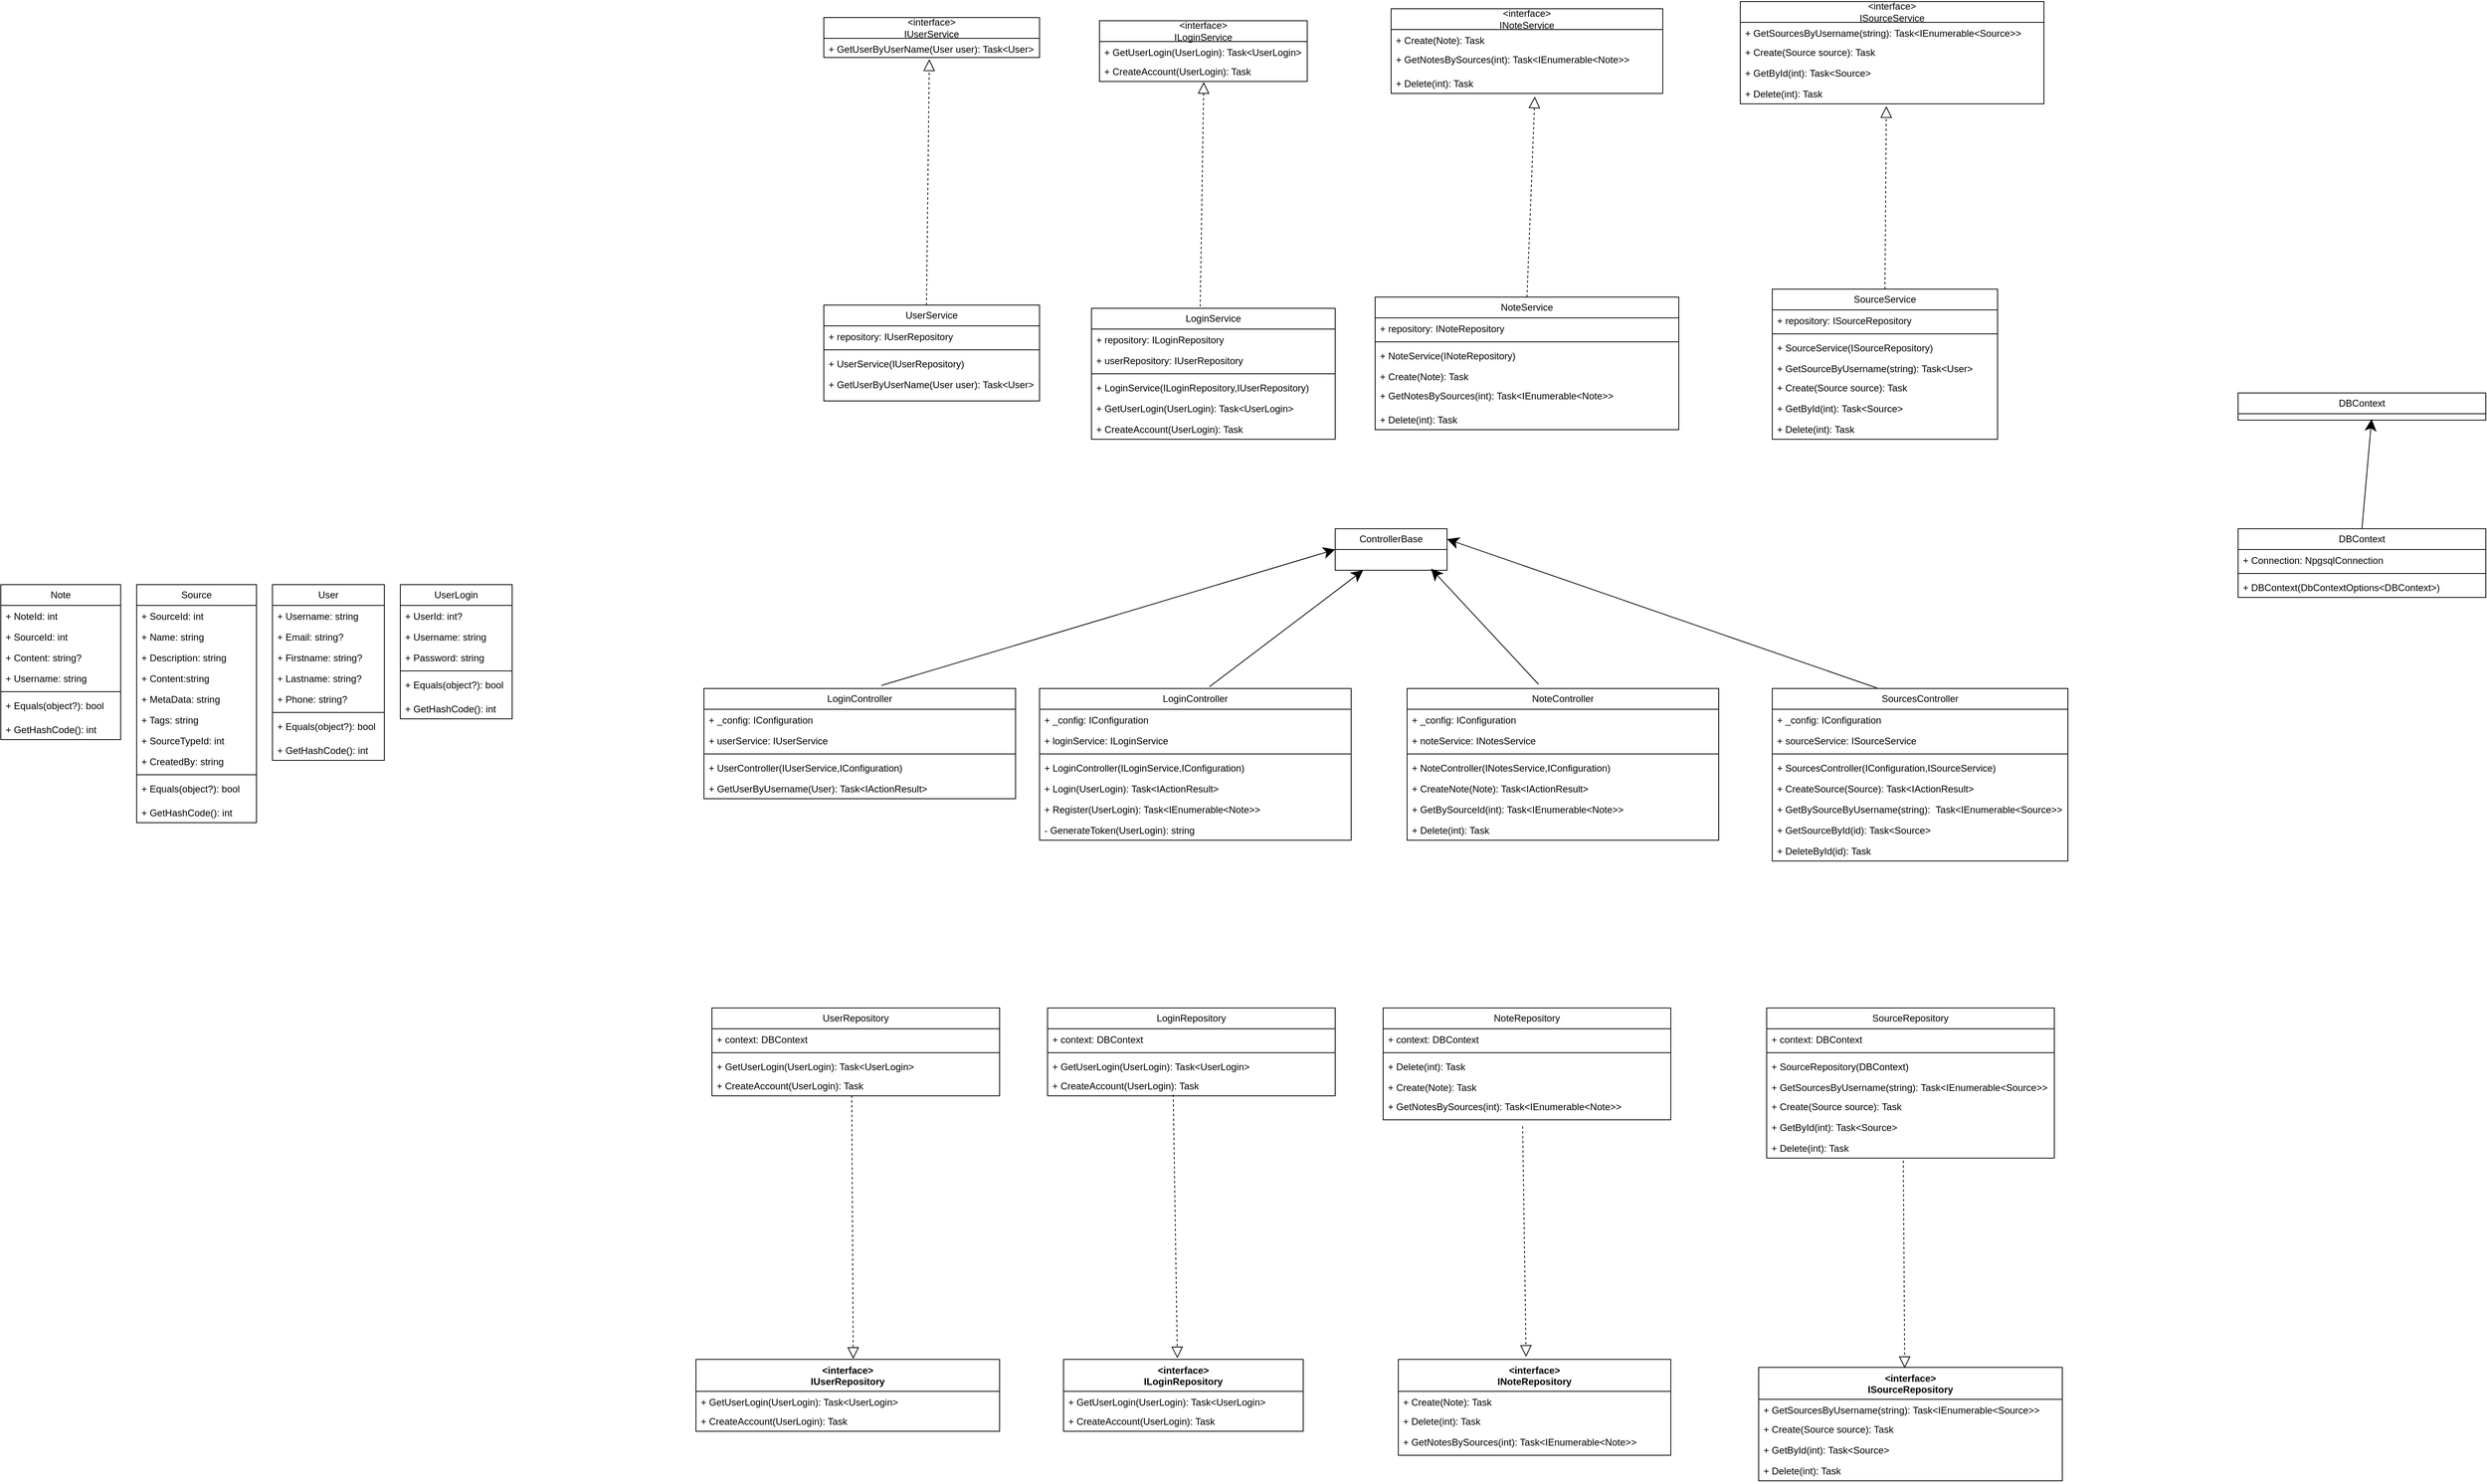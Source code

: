 <mxfile version="23.0.2" type="device">
  <diagram id="C5RBs43oDa-KdzZeNtuy" name="Page-1">
    <mxGraphModel dx="4284" dy="3164" grid="1" gridSize="10" guides="1" tooltips="1" connect="1" arrows="1" fold="1" page="1" pageScale="1" pageWidth="827" pageHeight="1169" math="0" shadow="0">
      <root>
        <mxCell id="WIyWlLk6GJQsqaUBKTNV-0" />
        <mxCell id="WIyWlLk6GJQsqaUBKTNV-1" parent="WIyWlLk6GJQsqaUBKTNV-0" />
        <mxCell id="6U9F9vJyRZBFyjSzrLCs-0" value="Note" style="swimlane;fontStyle=0;childLayout=stackLayout;horizontal=1;startSize=26;fillColor=none;horizontalStack=0;resizeParent=1;resizeParentMax=0;resizeLast=0;collapsible=1;marginBottom=0;whiteSpace=wrap;html=1;" vertex="1" parent="WIyWlLk6GJQsqaUBKTNV-1">
          <mxGeometry x="-300" y="510" width="150" height="194" as="geometry" />
        </mxCell>
        <mxCell id="6U9F9vJyRZBFyjSzrLCs-1" value="+ NoteId: int" style="text;strokeColor=none;fillColor=none;align=left;verticalAlign=top;spacingLeft=4;spacingRight=4;overflow=hidden;rotatable=0;points=[[0,0.5],[1,0.5]];portConstraint=eastwest;whiteSpace=wrap;html=1;" vertex="1" parent="6U9F9vJyRZBFyjSzrLCs-0">
          <mxGeometry y="26" width="150" height="26" as="geometry" />
        </mxCell>
        <mxCell id="6U9F9vJyRZBFyjSzrLCs-2" value="+ SourceId: int" style="text;strokeColor=none;fillColor=none;align=left;verticalAlign=top;spacingLeft=4;spacingRight=4;overflow=hidden;rotatable=0;points=[[0,0.5],[1,0.5]];portConstraint=eastwest;whiteSpace=wrap;html=1;" vertex="1" parent="6U9F9vJyRZBFyjSzrLCs-0">
          <mxGeometry y="52" width="150" height="26" as="geometry" />
        </mxCell>
        <mxCell id="6U9F9vJyRZBFyjSzrLCs-3" value="+ Content: string?" style="text;strokeColor=none;fillColor=none;align=left;verticalAlign=top;spacingLeft=4;spacingRight=4;overflow=hidden;rotatable=0;points=[[0,0.5],[1,0.5]];portConstraint=eastwest;whiteSpace=wrap;html=1;" vertex="1" parent="6U9F9vJyRZBFyjSzrLCs-0">
          <mxGeometry y="78" width="150" height="26" as="geometry" />
        </mxCell>
        <mxCell id="6U9F9vJyRZBFyjSzrLCs-4" value="+ Username: string" style="text;strokeColor=none;fillColor=none;align=left;verticalAlign=top;spacingLeft=4;spacingRight=4;overflow=hidden;rotatable=0;points=[[0,0.5],[1,0.5]];portConstraint=eastwest;whiteSpace=wrap;html=1;" vertex="1" parent="6U9F9vJyRZBFyjSzrLCs-0">
          <mxGeometry y="104" width="150" height="26" as="geometry" />
        </mxCell>
        <mxCell id="6U9F9vJyRZBFyjSzrLCs-24" value="" style="line;strokeWidth=1;fillColor=none;align=left;verticalAlign=middle;spacingTop=-1;spacingLeft=3;spacingRight=3;rotatable=0;labelPosition=right;points=[];portConstraint=eastwest;strokeColor=inherit;" vertex="1" parent="6U9F9vJyRZBFyjSzrLCs-0">
          <mxGeometry y="130" width="150" height="8" as="geometry" />
        </mxCell>
        <mxCell id="6U9F9vJyRZBFyjSzrLCs-28" value="+ Equals(object?): bool" style="text;strokeColor=none;fillColor=none;align=left;verticalAlign=top;spacingLeft=4;spacingRight=4;overflow=hidden;rotatable=0;points=[[0,0.5],[1,0.5]];portConstraint=eastwest;whiteSpace=wrap;html=1;" vertex="1" parent="6U9F9vJyRZBFyjSzrLCs-0">
          <mxGeometry y="138" width="150" height="30" as="geometry" />
        </mxCell>
        <mxCell id="6U9F9vJyRZBFyjSzrLCs-32" value="+ GetHashCode(): int" style="text;strokeColor=none;fillColor=none;align=left;verticalAlign=top;spacingLeft=4;spacingRight=4;overflow=hidden;rotatable=0;points=[[0,0.5],[1,0.5]];portConstraint=eastwest;whiteSpace=wrap;html=1;" vertex="1" parent="6U9F9vJyRZBFyjSzrLCs-0">
          <mxGeometry y="168" width="150" height="26" as="geometry" />
        </mxCell>
        <mxCell id="6U9F9vJyRZBFyjSzrLCs-5" value="Source" style="swimlane;fontStyle=0;childLayout=stackLayout;horizontal=1;startSize=26;fillColor=none;horizontalStack=0;resizeParent=1;resizeParentMax=0;resizeLast=0;collapsible=1;marginBottom=0;whiteSpace=wrap;html=1;" vertex="1" parent="WIyWlLk6GJQsqaUBKTNV-1">
          <mxGeometry x="-130" y="510" width="150" height="298" as="geometry" />
        </mxCell>
        <mxCell id="6U9F9vJyRZBFyjSzrLCs-6" value="+ SourceId: int" style="text;strokeColor=none;fillColor=none;align=left;verticalAlign=top;spacingLeft=4;spacingRight=4;overflow=hidden;rotatable=0;points=[[0,0.5],[1,0.5]];portConstraint=eastwest;whiteSpace=wrap;html=1;" vertex="1" parent="6U9F9vJyRZBFyjSzrLCs-5">
          <mxGeometry y="26" width="150" height="26" as="geometry" />
        </mxCell>
        <mxCell id="6U9F9vJyRZBFyjSzrLCs-7" value="+ Name: string" style="text;strokeColor=none;fillColor=none;align=left;verticalAlign=top;spacingLeft=4;spacingRight=4;overflow=hidden;rotatable=0;points=[[0,0.5],[1,0.5]];portConstraint=eastwest;whiteSpace=wrap;html=1;" vertex="1" parent="6U9F9vJyRZBFyjSzrLCs-5">
          <mxGeometry y="52" width="150" height="26" as="geometry" />
        </mxCell>
        <mxCell id="6U9F9vJyRZBFyjSzrLCs-9" value="+ Description: string" style="text;strokeColor=none;fillColor=none;align=left;verticalAlign=top;spacingLeft=4;spacingRight=4;overflow=hidden;rotatable=0;points=[[0,0.5],[1,0.5]];portConstraint=eastwest;whiteSpace=wrap;html=1;" vertex="1" parent="6U9F9vJyRZBFyjSzrLCs-5">
          <mxGeometry y="78" width="150" height="26" as="geometry" />
        </mxCell>
        <mxCell id="6U9F9vJyRZBFyjSzrLCs-8" value="+ Content:string" style="text;strokeColor=none;fillColor=none;align=left;verticalAlign=top;spacingLeft=4;spacingRight=4;overflow=hidden;rotatable=0;points=[[0,0.5],[1,0.5]];portConstraint=eastwest;whiteSpace=wrap;html=1;" vertex="1" parent="6U9F9vJyRZBFyjSzrLCs-5">
          <mxGeometry y="104" width="150" height="26" as="geometry" />
        </mxCell>
        <mxCell id="6U9F9vJyRZBFyjSzrLCs-13" value="+ MetaData: string" style="text;strokeColor=none;fillColor=none;align=left;verticalAlign=top;spacingLeft=4;spacingRight=4;overflow=hidden;rotatable=0;points=[[0,0.5],[1,0.5]];portConstraint=eastwest;whiteSpace=wrap;html=1;" vertex="1" parent="6U9F9vJyRZBFyjSzrLCs-5">
          <mxGeometry y="130" width="150" height="26" as="geometry" />
        </mxCell>
        <mxCell id="6U9F9vJyRZBFyjSzrLCs-12" value="+ Tags: string" style="text;strokeColor=none;fillColor=none;align=left;verticalAlign=top;spacingLeft=4;spacingRight=4;overflow=hidden;rotatable=0;points=[[0,0.5],[1,0.5]];portConstraint=eastwest;whiteSpace=wrap;html=1;" vertex="1" parent="6U9F9vJyRZBFyjSzrLCs-5">
          <mxGeometry y="156" width="150" height="26" as="geometry" />
        </mxCell>
        <mxCell id="6U9F9vJyRZBFyjSzrLCs-11" value="+ SourceTypeId: int" style="text;strokeColor=none;fillColor=none;align=left;verticalAlign=top;spacingLeft=4;spacingRight=4;overflow=hidden;rotatable=0;points=[[0,0.5],[1,0.5]];portConstraint=eastwest;whiteSpace=wrap;html=1;" vertex="1" parent="6U9F9vJyRZBFyjSzrLCs-5">
          <mxGeometry y="182" width="150" height="26" as="geometry" />
        </mxCell>
        <mxCell id="6U9F9vJyRZBFyjSzrLCs-10" value="+ CreatedBy: string" style="text;strokeColor=none;fillColor=none;align=left;verticalAlign=top;spacingLeft=4;spacingRight=4;overflow=hidden;rotatable=0;points=[[0,0.5],[1,0.5]];portConstraint=eastwest;whiteSpace=wrap;html=1;" vertex="1" parent="6U9F9vJyRZBFyjSzrLCs-5">
          <mxGeometry y="208" width="150" height="26" as="geometry" />
        </mxCell>
        <mxCell id="6U9F9vJyRZBFyjSzrLCs-25" value="" style="line;strokeWidth=1;fillColor=none;align=left;verticalAlign=middle;spacingTop=-1;spacingLeft=3;spacingRight=3;rotatable=0;labelPosition=right;points=[];portConstraint=eastwest;strokeColor=inherit;" vertex="1" parent="6U9F9vJyRZBFyjSzrLCs-5">
          <mxGeometry y="234" width="150" height="8" as="geometry" />
        </mxCell>
        <mxCell id="6U9F9vJyRZBFyjSzrLCs-33" value="+ Equals(object?): bool" style="text;strokeColor=none;fillColor=none;align=left;verticalAlign=top;spacingLeft=4;spacingRight=4;overflow=hidden;rotatable=0;points=[[0,0.5],[1,0.5]];portConstraint=eastwest;whiteSpace=wrap;html=1;" vertex="1" parent="6U9F9vJyRZBFyjSzrLCs-5">
          <mxGeometry y="242" width="150" height="30" as="geometry" />
        </mxCell>
        <mxCell id="6U9F9vJyRZBFyjSzrLCs-36" value="+ GetHashCode(): int" style="text;strokeColor=none;fillColor=none;align=left;verticalAlign=top;spacingLeft=4;spacingRight=4;overflow=hidden;rotatable=0;points=[[0,0.5],[1,0.5]];portConstraint=eastwest;whiteSpace=wrap;html=1;" vertex="1" parent="6U9F9vJyRZBFyjSzrLCs-5">
          <mxGeometry y="272" width="150" height="26" as="geometry" />
        </mxCell>
        <mxCell id="6U9F9vJyRZBFyjSzrLCs-14" value="User" style="swimlane;fontStyle=0;childLayout=stackLayout;horizontal=1;startSize=26;fillColor=none;horizontalStack=0;resizeParent=1;resizeParentMax=0;resizeLast=0;collapsible=1;marginBottom=0;whiteSpace=wrap;html=1;" vertex="1" parent="WIyWlLk6GJQsqaUBKTNV-1">
          <mxGeometry x="40" y="510" width="140" height="220" as="geometry" />
        </mxCell>
        <mxCell id="6U9F9vJyRZBFyjSzrLCs-15" value="+ Username: string" style="text;strokeColor=none;fillColor=none;align=left;verticalAlign=top;spacingLeft=4;spacingRight=4;overflow=hidden;rotatable=0;points=[[0,0.5],[1,0.5]];portConstraint=eastwest;whiteSpace=wrap;html=1;" vertex="1" parent="6U9F9vJyRZBFyjSzrLCs-14">
          <mxGeometry y="26" width="140" height="26" as="geometry" />
        </mxCell>
        <mxCell id="6U9F9vJyRZBFyjSzrLCs-16" value="+ Email: string?" style="text;strokeColor=none;fillColor=none;align=left;verticalAlign=top;spacingLeft=4;spacingRight=4;overflow=hidden;rotatable=0;points=[[0,0.5],[1,0.5]];portConstraint=eastwest;whiteSpace=wrap;html=1;" vertex="1" parent="6U9F9vJyRZBFyjSzrLCs-14">
          <mxGeometry y="52" width="140" height="26" as="geometry" />
        </mxCell>
        <mxCell id="6U9F9vJyRZBFyjSzrLCs-18" value="+ Firstname: string?" style="text;strokeColor=none;fillColor=none;align=left;verticalAlign=top;spacingLeft=4;spacingRight=4;overflow=hidden;rotatable=0;points=[[0,0.5],[1,0.5]];portConstraint=eastwest;whiteSpace=wrap;html=1;" vertex="1" parent="6U9F9vJyRZBFyjSzrLCs-14">
          <mxGeometry y="78" width="140" height="26" as="geometry" />
        </mxCell>
        <mxCell id="6U9F9vJyRZBFyjSzrLCs-19" value="+ Lastname: string?" style="text;strokeColor=none;fillColor=none;align=left;verticalAlign=top;spacingLeft=4;spacingRight=4;overflow=hidden;rotatable=0;points=[[0,0.5],[1,0.5]];portConstraint=eastwest;whiteSpace=wrap;html=1;" vertex="1" parent="6U9F9vJyRZBFyjSzrLCs-14">
          <mxGeometry y="104" width="140" height="26" as="geometry" />
        </mxCell>
        <mxCell id="6U9F9vJyRZBFyjSzrLCs-17" value="+ Phone: string?" style="text;strokeColor=none;fillColor=none;align=left;verticalAlign=top;spacingLeft=4;spacingRight=4;overflow=hidden;rotatable=0;points=[[0,0.5],[1,0.5]];portConstraint=eastwest;whiteSpace=wrap;html=1;" vertex="1" parent="6U9F9vJyRZBFyjSzrLCs-14">
          <mxGeometry y="130" width="140" height="26" as="geometry" />
        </mxCell>
        <mxCell id="6U9F9vJyRZBFyjSzrLCs-26" value="" style="line;strokeWidth=1;fillColor=none;align=left;verticalAlign=middle;spacingTop=-1;spacingLeft=3;spacingRight=3;rotatable=0;labelPosition=right;points=[];portConstraint=eastwest;strokeColor=inherit;" vertex="1" parent="6U9F9vJyRZBFyjSzrLCs-14">
          <mxGeometry y="156" width="140" height="8" as="geometry" />
        </mxCell>
        <mxCell id="6U9F9vJyRZBFyjSzrLCs-34" value="+ Equals(object?): bool" style="text;strokeColor=none;fillColor=none;align=left;verticalAlign=top;spacingLeft=4;spacingRight=4;overflow=hidden;rotatable=0;points=[[0,0.5],[1,0.5]];portConstraint=eastwest;whiteSpace=wrap;html=1;" vertex="1" parent="6U9F9vJyRZBFyjSzrLCs-14">
          <mxGeometry y="164" width="140" height="30" as="geometry" />
        </mxCell>
        <mxCell id="6U9F9vJyRZBFyjSzrLCs-37" value="+ GetHashCode(): int" style="text;strokeColor=none;fillColor=none;align=left;verticalAlign=top;spacingLeft=4;spacingRight=4;overflow=hidden;rotatable=0;points=[[0,0.5],[1,0.5]];portConstraint=eastwest;whiteSpace=wrap;html=1;" vertex="1" parent="6U9F9vJyRZBFyjSzrLCs-14">
          <mxGeometry y="194" width="140" height="26" as="geometry" />
        </mxCell>
        <mxCell id="6U9F9vJyRZBFyjSzrLCs-20" value="UserLogin" style="swimlane;fontStyle=0;childLayout=stackLayout;horizontal=1;startSize=26;fillColor=none;horizontalStack=0;resizeParent=1;resizeParentMax=0;resizeLast=0;collapsible=1;marginBottom=0;whiteSpace=wrap;html=1;" vertex="1" parent="WIyWlLk6GJQsqaUBKTNV-1">
          <mxGeometry x="200" y="510" width="140" height="168" as="geometry" />
        </mxCell>
        <mxCell id="6U9F9vJyRZBFyjSzrLCs-21" value="+ UserId: int?" style="text;strokeColor=none;fillColor=none;align=left;verticalAlign=top;spacingLeft=4;spacingRight=4;overflow=hidden;rotatable=0;points=[[0,0.5],[1,0.5]];portConstraint=eastwest;whiteSpace=wrap;html=1;" vertex="1" parent="6U9F9vJyRZBFyjSzrLCs-20">
          <mxGeometry y="26" width="140" height="26" as="geometry" />
        </mxCell>
        <mxCell id="6U9F9vJyRZBFyjSzrLCs-22" value="+ Username: string" style="text;strokeColor=none;fillColor=none;align=left;verticalAlign=top;spacingLeft=4;spacingRight=4;overflow=hidden;rotatable=0;points=[[0,0.5],[1,0.5]];portConstraint=eastwest;whiteSpace=wrap;html=1;" vertex="1" parent="6U9F9vJyRZBFyjSzrLCs-20">
          <mxGeometry y="52" width="140" height="26" as="geometry" />
        </mxCell>
        <mxCell id="6U9F9vJyRZBFyjSzrLCs-23" value="+ Password: string" style="text;strokeColor=none;fillColor=none;align=left;verticalAlign=top;spacingLeft=4;spacingRight=4;overflow=hidden;rotatable=0;points=[[0,0.5],[1,0.5]];portConstraint=eastwest;whiteSpace=wrap;html=1;" vertex="1" parent="6U9F9vJyRZBFyjSzrLCs-20">
          <mxGeometry y="78" width="140" height="26" as="geometry" />
        </mxCell>
        <mxCell id="6U9F9vJyRZBFyjSzrLCs-27" value="" style="line;strokeWidth=1;fillColor=none;align=left;verticalAlign=middle;spacingTop=-1;spacingLeft=3;spacingRight=3;rotatable=0;labelPosition=right;points=[];portConstraint=eastwest;strokeColor=inherit;" vertex="1" parent="6U9F9vJyRZBFyjSzrLCs-20">
          <mxGeometry y="104" width="140" height="8" as="geometry" />
        </mxCell>
        <mxCell id="6U9F9vJyRZBFyjSzrLCs-35" value="+ Equals(object?): bool" style="text;strokeColor=none;fillColor=none;align=left;verticalAlign=top;spacingLeft=4;spacingRight=4;overflow=hidden;rotatable=0;points=[[0,0.5],[1,0.5]];portConstraint=eastwest;whiteSpace=wrap;html=1;" vertex="1" parent="6U9F9vJyRZBFyjSzrLCs-20">
          <mxGeometry y="112" width="140" height="30" as="geometry" />
        </mxCell>
        <mxCell id="6U9F9vJyRZBFyjSzrLCs-38" value="+ GetHashCode(): int" style="text;strokeColor=none;fillColor=none;align=left;verticalAlign=top;spacingLeft=4;spacingRight=4;overflow=hidden;rotatable=0;points=[[0,0.5],[1,0.5]];portConstraint=eastwest;whiteSpace=wrap;html=1;" vertex="1" parent="6U9F9vJyRZBFyjSzrLCs-20">
          <mxGeometry y="142" width="140" height="26" as="geometry" />
        </mxCell>
        <mxCell id="6U9F9vJyRZBFyjSzrLCs-41" value="&amp;lt;interface&amp;gt;&lt;br&gt;IUserService" style="swimlane;fontStyle=0;childLayout=stackLayout;horizontal=1;startSize=26;fillColor=none;horizontalStack=0;resizeParent=1;resizeParentMax=0;resizeLast=0;collapsible=1;marginBottom=0;whiteSpace=wrap;html=1;" vertex="1" parent="WIyWlLk6GJQsqaUBKTNV-1">
          <mxGeometry x="730" y="-200" width="270" height="50" as="geometry" />
        </mxCell>
        <mxCell id="6U9F9vJyRZBFyjSzrLCs-42" value="+ GetUserByUserName(User user): Task&amp;lt;User&amp;gt;" style="text;strokeColor=none;fillColor=none;align=left;verticalAlign=top;spacingLeft=4;spacingRight=4;overflow=hidden;rotatable=0;points=[[0,0.5],[1,0.5]];portConstraint=eastwest;whiteSpace=wrap;html=1;" vertex="1" parent="6U9F9vJyRZBFyjSzrLCs-41">
          <mxGeometry y="26" width="270" height="24" as="geometry" />
        </mxCell>
        <mxCell id="6U9F9vJyRZBFyjSzrLCs-45" value="&amp;lt;interface&amp;gt;&lt;br&gt;ILoginService" style="swimlane;fontStyle=0;childLayout=stackLayout;horizontal=1;startSize=26;fillColor=none;horizontalStack=0;resizeParent=1;resizeParentMax=0;resizeLast=0;collapsible=1;marginBottom=0;whiteSpace=wrap;html=1;" vertex="1" parent="WIyWlLk6GJQsqaUBKTNV-1">
          <mxGeometry x="1075" y="-196" width="260" height="76" as="geometry" />
        </mxCell>
        <mxCell id="6U9F9vJyRZBFyjSzrLCs-46" value="+ GetUserLogin(UserLogin): Task&amp;lt;UserLogin&amp;gt;" style="text;strokeColor=none;fillColor=none;align=left;verticalAlign=top;spacingLeft=4;spacingRight=4;overflow=hidden;rotatable=0;points=[[0,0.5],[1,0.5]];portConstraint=eastwest;whiteSpace=wrap;html=1;" vertex="1" parent="6U9F9vJyRZBFyjSzrLCs-45">
          <mxGeometry y="26" width="260" height="24" as="geometry" />
        </mxCell>
        <mxCell id="6U9F9vJyRZBFyjSzrLCs-51" value="+ CreateAccount(UserLogin): Task" style="text;strokeColor=none;fillColor=none;align=left;verticalAlign=top;spacingLeft=4;spacingRight=4;overflow=hidden;rotatable=0;points=[[0,0.5],[1,0.5]];portConstraint=eastwest;whiteSpace=wrap;html=1;" vertex="1" parent="6U9F9vJyRZBFyjSzrLCs-45">
          <mxGeometry y="50" width="260" height="26" as="geometry" />
        </mxCell>
        <mxCell id="6U9F9vJyRZBFyjSzrLCs-47" value="&amp;lt;interface&amp;gt;&lt;br&gt;INoteService" style="swimlane;fontStyle=0;childLayout=stackLayout;horizontal=1;startSize=26;fillColor=none;horizontalStack=0;resizeParent=1;resizeParentMax=0;resizeLast=0;collapsible=1;marginBottom=0;whiteSpace=wrap;html=1;" vertex="1" parent="WIyWlLk6GJQsqaUBKTNV-1">
          <mxGeometry x="1440" y="-211" width="340" height="106" as="geometry" />
        </mxCell>
        <mxCell id="6U9F9vJyRZBFyjSzrLCs-48" value="+ Create(Note): Task" style="text;strokeColor=none;fillColor=none;align=left;verticalAlign=top;spacingLeft=4;spacingRight=4;overflow=hidden;rotatable=0;points=[[0,0.5],[1,0.5]];portConstraint=eastwest;whiteSpace=wrap;html=1;" vertex="1" parent="6U9F9vJyRZBFyjSzrLCs-47">
          <mxGeometry y="26" width="340" height="24" as="geometry" />
        </mxCell>
        <mxCell id="6U9F9vJyRZBFyjSzrLCs-52" value="+ GetNotesBySources(int): Task&amp;lt;IEnumerable&amp;lt;Note&amp;gt;&amp;gt;" style="text;strokeColor=none;fillColor=none;align=left;verticalAlign=top;spacingLeft=4;spacingRight=4;overflow=hidden;rotatable=0;points=[[0,0.5],[1,0.5]];portConstraint=eastwest;whiteSpace=wrap;html=1;" vertex="1" parent="6U9F9vJyRZBFyjSzrLCs-47">
          <mxGeometry y="50" width="340" height="30" as="geometry" />
        </mxCell>
        <mxCell id="6U9F9vJyRZBFyjSzrLCs-53" value="+ Delete(int): Task" style="text;strokeColor=none;fillColor=none;align=left;verticalAlign=top;spacingLeft=4;spacingRight=4;overflow=hidden;rotatable=0;points=[[0,0.5],[1,0.5]];portConstraint=eastwest;whiteSpace=wrap;html=1;" vertex="1" parent="6U9F9vJyRZBFyjSzrLCs-47">
          <mxGeometry y="80" width="340" height="26" as="geometry" />
        </mxCell>
        <mxCell id="6U9F9vJyRZBFyjSzrLCs-49" value="&amp;lt;interface&amp;gt;&lt;br&gt;ISourceService" style="swimlane;fontStyle=0;childLayout=stackLayout;horizontal=1;startSize=26;fillColor=none;horizontalStack=0;resizeParent=1;resizeParentMax=0;resizeLast=0;collapsible=1;marginBottom=0;whiteSpace=wrap;html=1;" vertex="1" parent="WIyWlLk6GJQsqaUBKTNV-1">
          <mxGeometry x="1877" y="-220" width="380" height="128" as="geometry" />
        </mxCell>
        <mxCell id="6U9F9vJyRZBFyjSzrLCs-50" value="+ GetSourcesByUsername(string): Task&amp;lt;IEnumerable&amp;lt;Source&amp;gt;&amp;gt;" style="text;strokeColor=none;fillColor=none;align=left;verticalAlign=top;spacingLeft=4;spacingRight=4;overflow=hidden;rotatable=0;points=[[0,0.5],[1,0.5]];portConstraint=eastwest;whiteSpace=wrap;html=1;" vertex="1" parent="6U9F9vJyRZBFyjSzrLCs-49">
          <mxGeometry y="26" width="380" height="24" as="geometry" />
        </mxCell>
        <mxCell id="6U9F9vJyRZBFyjSzrLCs-54" value="+ Create(Source source): Task" style="text;strokeColor=none;fillColor=none;align=left;verticalAlign=top;spacingLeft=4;spacingRight=4;overflow=hidden;rotatable=0;points=[[0,0.5],[1,0.5]];portConstraint=eastwest;whiteSpace=wrap;html=1;" vertex="1" parent="6U9F9vJyRZBFyjSzrLCs-49">
          <mxGeometry y="50" width="380" height="26" as="geometry" />
        </mxCell>
        <mxCell id="6U9F9vJyRZBFyjSzrLCs-55" value="+ GetById(int): Task&amp;lt;Source&amp;gt;" style="text;strokeColor=none;fillColor=none;align=left;verticalAlign=top;spacingLeft=4;spacingRight=4;overflow=hidden;rotatable=0;points=[[0,0.5],[1,0.5]];portConstraint=eastwest;whiteSpace=wrap;html=1;" vertex="1" parent="6U9F9vJyRZBFyjSzrLCs-49">
          <mxGeometry y="76" width="380" height="26" as="geometry" />
        </mxCell>
        <mxCell id="6U9F9vJyRZBFyjSzrLCs-56" value="+ Delete(int): Task" style="text;strokeColor=none;fillColor=none;align=left;verticalAlign=top;spacingLeft=4;spacingRight=4;overflow=hidden;rotatable=0;points=[[0,0.5],[1,0.5]];portConstraint=eastwest;whiteSpace=wrap;html=1;" vertex="1" parent="6U9F9vJyRZBFyjSzrLCs-49">
          <mxGeometry y="102" width="380" height="26" as="geometry" />
        </mxCell>
        <mxCell id="6U9F9vJyRZBFyjSzrLCs-57" value="UserService" style="swimlane;fontStyle=0;childLayout=stackLayout;horizontal=1;startSize=26;fillColor=none;horizontalStack=0;resizeParent=1;resizeParentMax=0;resizeLast=0;collapsible=1;marginBottom=0;whiteSpace=wrap;html=1;" vertex="1" parent="WIyWlLk6GJQsqaUBKTNV-1">
          <mxGeometry x="730" y="160" width="270" height="120" as="geometry" />
        </mxCell>
        <mxCell id="6U9F9vJyRZBFyjSzrLCs-58" value="+ repository: IUserRepository" style="text;strokeColor=none;fillColor=none;align=left;verticalAlign=top;spacingLeft=4;spacingRight=4;overflow=hidden;rotatable=0;points=[[0,0.5],[1,0.5]];portConstraint=eastwest;whiteSpace=wrap;html=1;" vertex="1" parent="6U9F9vJyRZBFyjSzrLCs-57">
          <mxGeometry y="26" width="270" height="26" as="geometry" />
        </mxCell>
        <mxCell id="6U9F9vJyRZBFyjSzrLCs-63" value="" style="line;strokeWidth=1;fillColor=none;align=left;verticalAlign=middle;spacingTop=-1;spacingLeft=3;spacingRight=3;rotatable=0;labelPosition=right;points=[];portConstraint=eastwest;strokeColor=inherit;" vertex="1" parent="6U9F9vJyRZBFyjSzrLCs-57">
          <mxGeometry y="52" width="270" height="8" as="geometry" />
        </mxCell>
        <mxCell id="6U9F9vJyRZBFyjSzrLCs-59" value="+ UserService(IUserRepository)" style="text;strokeColor=none;fillColor=none;align=left;verticalAlign=top;spacingLeft=4;spacingRight=4;overflow=hidden;rotatable=0;points=[[0,0.5],[1,0.5]];portConstraint=eastwest;whiteSpace=wrap;html=1;" vertex="1" parent="6U9F9vJyRZBFyjSzrLCs-57">
          <mxGeometry y="60" width="270" height="26" as="geometry" />
        </mxCell>
        <mxCell id="6U9F9vJyRZBFyjSzrLCs-64" value="+ GetUserByUserName(User user): Task&amp;lt;User&amp;gt;" style="text;strokeColor=none;fillColor=none;align=left;verticalAlign=top;spacingLeft=4;spacingRight=4;overflow=hidden;rotatable=0;points=[[0,0.5],[1,0.5]];portConstraint=eastwest;whiteSpace=wrap;html=1;" vertex="1" parent="6U9F9vJyRZBFyjSzrLCs-57">
          <mxGeometry y="86" width="270" height="34" as="geometry" />
        </mxCell>
        <mxCell id="6U9F9vJyRZBFyjSzrLCs-62" value="" style="endArrow=block;dashed=1;endFill=0;endSize=12;html=1;rounded=0;entryX=0.489;entryY=1.095;entryDx=0;entryDy=0;entryPerimeter=0;exitX=0.476;exitY=0;exitDx=0;exitDy=0;exitPerimeter=0;" edge="1" parent="WIyWlLk6GJQsqaUBKTNV-1" source="6U9F9vJyRZBFyjSzrLCs-57" target="6U9F9vJyRZBFyjSzrLCs-42">
          <mxGeometry width="160" relative="1" as="geometry">
            <mxPoint x="840" y="180" as="sourcePoint" />
            <mxPoint x="1000" y="180" as="targetPoint" />
          </mxGeometry>
        </mxCell>
        <mxCell id="6U9F9vJyRZBFyjSzrLCs-65" value="LoginService" style="swimlane;fontStyle=0;childLayout=stackLayout;horizontal=1;startSize=26;fillColor=none;horizontalStack=0;resizeParent=1;resizeParentMax=0;resizeLast=0;collapsible=1;marginBottom=0;whiteSpace=wrap;html=1;" vertex="1" parent="WIyWlLk6GJQsqaUBKTNV-1">
          <mxGeometry x="1065" y="164" width="305" height="164" as="geometry" />
        </mxCell>
        <mxCell id="6U9F9vJyRZBFyjSzrLCs-66" value="+ repository: ILoginRepository" style="text;strokeColor=none;fillColor=none;align=left;verticalAlign=top;spacingLeft=4;spacingRight=4;overflow=hidden;rotatable=0;points=[[0,0.5],[1,0.5]];portConstraint=eastwest;whiteSpace=wrap;html=1;" vertex="1" parent="6U9F9vJyRZBFyjSzrLCs-65">
          <mxGeometry y="26" width="305" height="26" as="geometry" />
        </mxCell>
        <mxCell id="6U9F9vJyRZBFyjSzrLCs-67" value="+ userRepository: IUserRepository" style="text;strokeColor=none;fillColor=none;align=left;verticalAlign=top;spacingLeft=4;spacingRight=4;overflow=hidden;rotatable=0;points=[[0,0.5],[1,0.5]];portConstraint=eastwest;whiteSpace=wrap;html=1;" vertex="1" parent="6U9F9vJyRZBFyjSzrLCs-65">
          <mxGeometry y="52" width="305" height="26" as="geometry" />
        </mxCell>
        <mxCell id="6U9F9vJyRZBFyjSzrLCs-69" value="" style="line;strokeWidth=1;fillColor=none;align=left;verticalAlign=middle;spacingTop=-1;spacingLeft=3;spacingRight=3;rotatable=0;labelPosition=right;points=[];portConstraint=eastwest;strokeColor=inherit;" vertex="1" parent="6U9F9vJyRZBFyjSzrLCs-65">
          <mxGeometry y="78" width="305" height="8" as="geometry" />
        </mxCell>
        <mxCell id="6U9F9vJyRZBFyjSzrLCs-68" value="+ LoginService(ILoginRepository,IUserRepository)" style="text;strokeColor=none;fillColor=none;align=left;verticalAlign=top;spacingLeft=4;spacingRight=4;overflow=hidden;rotatable=0;points=[[0,0.5],[1,0.5]];portConstraint=eastwest;whiteSpace=wrap;html=1;" vertex="1" parent="6U9F9vJyRZBFyjSzrLCs-65">
          <mxGeometry y="86" width="305" height="26" as="geometry" />
        </mxCell>
        <mxCell id="6U9F9vJyRZBFyjSzrLCs-70" value="+ GetUserLogin(UserLogin): Task&amp;lt;UserLogin&amp;gt;" style="text;strokeColor=none;fillColor=none;align=left;verticalAlign=top;spacingLeft=4;spacingRight=4;overflow=hidden;rotatable=0;points=[[0,0.5],[1,0.5]];portConstraint=eastwest;whiteSpace=wrap;html=1;" vertex="1" parent="6U9F9vJyRZBFyjSzrLCs-65">
          <mxGeometry y="112" width="305" height="26" as="geometry" />
        </mxCell>
        <mxCell id="6U9F9vJyRZBFyjSzrLCs-71" value="+ CreateAccount(UserLogin): Task" style="text;strokeColor=none;fillColor=none;align=left;verticalAlign=top;spacingLeft=4;spacingRight=4;overflow=hidden;rotatable=0;points=[[0,0.5],[1,0.5]];portConstraint=eastwest;whiteSpace=wrap;html=1;" vertex="1" parent="6U9F9vJyRZBFyjSzrLCs-65">
          <mxGeometry y="138" width="305" height="26" as="geometry" />
        </mxCell>
        <mxCell id="6U9F9vJyRZBFyjSzrLCs-72" value="" style="endArrow=block;dashed=1;endFill=0;endSize=12;html=1;rounded=0;entryX=0.502;entryY=1.029;entryDx=0;entryDy=0;entryPerimeter=0;exitX=0.446;exitY=-0.013;exitDx=0;exitDy=0;exitPerimeter=0;" edge="1" parent="WIyWlLk6GJQsqaUBKTNV-1" source="6U9F9vJyRZBFyjSzrLCs-65" target="6U9F9vJyRZBFyjSzrLCs-51">
          <mxGeometry width="160" relative="1" as="geometry">
            <mxPoint x="1175" y="64" as="sourcePoint" />
            <mxPoint x="1335" y="64" as="targetPoint" />
          </mxGeometry>
        </mxCell>
        <mxCell id="6U9F9vJyRZBFyjSzrLCs-73" value="NoteService" style="swimlane;fontStyle=0;childLayout=stackLayout;horizontal=1;startSize=26;fillColor=none;horizontalStack=0;resizeParent=1;resizeParentMax=0;resizeLast=0;collapsible=1;marginBottom=0;whiteSpace=wrap;html=1;" vertex="1" parent="WIyWlLk6GJQsqaUBKTNV-1">
          <mxGeometry x="1420" y="150" width="380" height="166" as="geometry" />
        </mxCell>
        <mxCell id="6U9F9vJyRZBFyjSzrLCs-74" value="+ repository: INoteRepository" style="text;strokeColor=none;fillColor=none;align=left;verticalAlign=top;spacingLeft=4;spacingRight=4;overflow=hidden;rotatable=0;points=[[0,0.5],[1,0.5]];portConstraint=eastwest;whiteSpace=wrap;html=1;" vertex="1" parent="6U9F9vJyRZBFyjSzrLCs-73">
          <mxGeometry y="26" width="380" height="26" as="geometry" />
        </mxCell>
        <mxCell id="6U9F9vJyRZBFyjSzrLCs-77" value="" style="line;strokeWidth=1;fillColor=none;align=left;verticalAlign=middle;spacingTop=-1;spacingLeft=3;spacingRight=3;rotatable=0;labelPosition=right;points=[];portConstraint=eastwest;strokeColor=inherit;" vertex="1" parent="6U9F9vJyRZBFyjSzrLCs-73">
          <mxGeometry y="52" width="380" height="8" as="geometry" />
        </mxCell>
        <mxCell id="6U9F9vJyRZBFyjSzrLCs-75" value="+ NoteService(INoteRepository)" style="text;strokeColor=none;fillColor=none;align=left;verticalAlign=top;spacingLeft=4;spacingRight=4;overflow=hidden;rotatable=0;points=[[0,0.5],[1,0.5]];portConstraint=eastwest;whiteSpace=wrap;html=1;" vertex="1" parent="6U9F9vJyRZBFyjSzrLCs-73">
          <mxGeometry y="60" width="380" height="26" as="geometry" />
        </mxCell>
        <mxCell id="6U9F9vJyRZBFyjSzrLCs-78" value="+ Create(Note): Task" style="text;strokeColor=none;fillColor=none;align=left;verticalAlign=top;spacingLeft=4;spacingRight=4;overflow=hidden;rotatable=0;points=[[0,0.5],[1,0.5]];portConstraint=eastwest;whiteSpace=wrap;html=1;" vertex="1" parent="6U9F9vJyRZBFyjSzrLCs-73">
          <mxGeometry y="86" width="380" height="24" as="geometry" />
        </mxCell>
        <mxCell id="6U9F9vJyRZBFyjSzrLCs-79" value="+ GetNotesBySources(int): Task&amp;lt;IEnumerable&amp;lt;Note&amp;gt;&amp;gt;" style="text;strokeColor=none;fillColor=none;align=left;verticalAlign=top;spacingLeft=4;spacingRight=4;overflow=hidden;rotatable=0;points=[[0,0.5],[1,0.5]];portConstraint=eastwest;whiteSpace=wrap;html=1;" vertex="1" parent="6U9F9vJyRZBFyjSzrLCs-73">
          <mxGeometry y="110" width="380" height="30" as="geometry" />
        </mxCell>
        <mxCell id="6U9F9vJyRZBFyjSzrLCs-80" value="+ Delete(int): Task" style="text;strokeColor=none;fillColor=none;align=left;verticalAlign=top;spacingLeft=4;spacingRight=4;overflow=hidden;rotatable=0;points=[[0,0.5],[1,0.5]];portConstraint=eastwest;whiteSpace=wrap;html=1;" vertex="1" parent="6U9F9vJyRZBFyjSzrLCs-73">
          <mxGeometry y="140" width="380" height="26" as="geometry" />
        </mxCell>
        <mxCell id="6U9F9vJyRZBFyjSzrLCs-81" value="" style="endArrow=block;dashed=1;endFill=0;endSize=12;html=1;rounded=0;entryX=0.529;entryY=1.154;entryDx=0;entryDy=0;entryPerimeter=0;exitX=0.5;exitY=0;exitDx=0;exitDy=0;" edge="1" parent="WIyWlLk6GJQsqaUBKTNV-1" source="6U9F9vJyRZBFyjSzrLCs-73" target="6U9F9vJyRZBFyjSzrLCs-53">
          <mxGeometry width="160" relative="1" as="geometry">
            <mxPoint x="1531" y="100" as="sourcePoint" />
            <mxPoint x="1691" y="100" as="targetPoint" />
          </mxGeometry>
        </mxCell>
        <mxCell id="6U9F9vJyRZBFyjSzrLCs-82" value="SourceService" style="swimlane;fontStyle=0;childLayout=stackLayout;horizontal=1;startSize=26;fillColor=none;horizontalStack=0;resizeParent=1;resizeParentMax=0;resizeLast=0;collapsible=1;marginBottom=0;whiteSpace=wrap;html=1;" vertex="1" parent="WIyWlLk6GJQsqaUBKTNV-1">
          <mxGeometry x="1917" y="140" width="282" height="188" as="geometry" />
        </mxCell>
        <mxCell id="6U9F9vJyRZBFyjSzrLCs-83" value="+ repository: ISourceRepository" style="text;strokeColor=none;fillColor=none;align=left;verticalAlign=top;spacingLeft=4;spacingRight=4;overflow=hidden;rotatable=0;points=[[0,0.5],[1,0.5]];portConstraint=eastwest;whiteSpace=wrap;html=1;" vertex="1" parent="6U9F9vJyRZBFyjSzrLCs-82">
          <mxGeometry y="26" width="282" height="26" as="geometry" />
        </mxCell>
        <mxCell id="6U9F9vJyRZBFyjSzrLCs-86" value="" style="line;strokeWidth=1;fillColor=none;align=left;verticalAlign=middle;spacingTop=-1;spacingLeft=3;spacingRight=3;rotatable=0;labelPosition=right;points=[];portConstraint=eastwest;strokeColor=inherit;" vertex="1" parent="6U9F9vJyRZBFyjSzrLCs-82">
          <mxGeometry y="52" width="282" height="8" as="geometry" />
        </mxCell>
        <mxCell id="6U9F9vJyRZBFyjSzrLCs-84" value="+ SourceService(ISourceRepository)" style="text;strokeColor=none;fillColor=none;align=left;verticalAlign=top;spacingLeft=4;spacingRight=4;overflow=hidden;rotatable=0;points=[[0,0.5],[1,0.5]];portConstraint=eastwest;whiteSpace=wrap;html=1;" vertex="1" parent="6U9F9vJyRZBFyjSzrLCs-82">
          <mxGeometry y="60" width="282" height="26" as="geometry" />
        </mxCell>
        <mxCell id="6U9F9vJyRZBFyjSzrLCs-87" value="+ GetSourceByUsername(string): Task&amp;lt;User&amp;gt;" style="text;strokeColor=none;fillColor=none;align=left;verticalAlign=top;spacingLeft=4;spacingRight=4;overflow=hidden;rotatable=0;points=[[0,0.5],[1,0.5]];portConstraint=eastwest;whiteSpace=wrap;html=1;" vertex="1" parent="6U9F9vJyRZBFyjSzrLCs-82">
          <mxGeometry y="86" width="282" height="24" as="geometry" />
        </mxCell>
        <mxCell id="6U9F9vJyRZBFyjSzrLCs-88" value="+ Create(Source source): Task" style="text;strokeColor=none;fillColor=none;align=left;verticalAlign=top;spacingLeft=4;spacingRight=4;overflow=hidden;rotatable=0;points=[[0,0.5],[1,0.5]];portConstraint=eastwest;whiteSpace=wrap;html=1;" vertex="1" parent="6U9F9vJyRZBFyjSzrLCs-82">
          <mxGeometry y="110" width="282" height="26" as="geometry" />
        </mxCell>
        <mxCell id="6U9F9vJyRZBFyjSzrLCs-89" value="+ GetById(int): Task&amp;lt;Source&amp;gt;" style="text;strokeColor=none;fillColor=none;align=left;verticalAlign=top;spacingLeft=4;spacingRight=4;overflow=hidden;rotatable=0;points=[[0,0.5],[1,0.5]];portConstraint=eastwest;whiteSpace=wrap;html=1;" vertex="1" parent="6U9F9vJyRZBFyjSzrLCs-82">
          <mxGeometry y="136" width="282" height="26" as="geometry" />
        </mxCell>
        <mxCell id="6U9F9vJyRZBFyjSzrLCs-90" value="+ Delete(int): Task" style="text;strokeColor=none;fillColor=none;align=left;verticalAlign=top;spacingLeft=4;spacingRight=4;overflow=hidden;rotatable=0;points=[[0,0.5],[1,0.5]];portConstraint=eastwest;whiteSpace=wrap;html=1;" vertex="1" parent="6U9F9vJyRZBFyjSzrLCs-82">
          <mxGeometry y="162" width="282" height="26" as="geometry" />
        </mxCell>
        <mxCell id="6U9F9vJyRZBFyjSzrLCs-91" value="" style="endArrow=block;dashed=1;endFill=0;endSize=12;html=1;rounded=0;entryX=0.481;entryY=1.115;entryDx=0;entryDy=0;entryPerimeter=0;exitX=0.5;exitY=0;exitDx=0;exitDy=0;" edge="1" parent="WIyWlLk6GJQsqaUBKTNV-1" source="6U9F9vJyRZBFyjSzrLCs-82" target="6U9F9vJyRZBFyjSzrLCs-56">
          <mxGeometry width="160" relative="1" as="geometry">
            <mxPoint x="1957" y="71" as="sourcePoint" />
            <mxPoint x="2117" y="71" as="targetPoint" />
          </mxGeometry>
        </mxCell>
        <mxCell id="6U9F9vJyRZBFyjSzrLCs-92" value="&amp;lt;interface&amp;gt;&lt;br&gt;ILoginRepository" style="swimlane;fontStyle=1;align=center;verticalAlign=top;childLayout=stackLayout;horizontal=1;startSize=40;horizontalStack=0;resizeParent=1;resizeParentMax=0;resizeLast=0;collapsible=1;marginBottom=0;whiteSpace=wrap;html=1;" vertex="1" parent="WIyWlLk6GJQsqaUBKTNV-1">
          <mxGeometry x="1030" y="1480" width="300" height="90" as="geometry" />
        </mxCell>
        <mxCell id="6U9F9vJyRZBFyjSzrLCs-98" value="+ GetUserLogin(UserLogin): Task&amp;lt;UserLogin&amp;gt;" style="text;strokeColor=none;fillColor=none;align=left;verticalAlign=top;spacingLeft=4;spacingRight=4;overflow=hidden;rotatable=0;points=[[0,0.5],[1,0.5]];portConstraint=eastwest;whiteSpace=wrap;html=1;" vertex="1" parent="6U9F9vJyRZBFyjSzrLCs-92">
          <mxGeometry y="40" width="300" height="24" as="geometry" />
        </mxCell>
        <mxCell id="6U9F9vJyRZBFyjSzrLCs-97" value="+ CreateAccount(UserLogin): Task" style="text;strokeColor=none;fillColor=none;align=left;verticalAlign=top;spacingLeft=4;spacingRight=4;overflow=hidden;rotatable=0;points=[[0,0.5],[1,0.5]];portConstraint=eastwest;whiteSpace=wrap;html=1;" vertex="1" parent="6U9F9vJyRZBFyjSzrLCs-92">
          <mxGeometry y="64" width="300" height="26" as="geometry" />
        </mxCell>
        <mxCell id="6U9F9vJyRZBFyjSzrLCs-99" value="&amp;lt;interface&amp;gt; &lt;br&gt;IUserRepository" style="swimlane;fontStyle=1;align=center;verticalAlign=top;childLayout=stackLayout;horizontal=1;startSize=40;horizontalStack=0;resizeParent=1;resizeParentMax=0;resizeLast=0;collapsible=1;marginBottom=0;whiteSpace=wrap;html=1;" vertex="1" parent="WIyWlLk6GJQsqaUBKTNV-1">
          <mxGeometry x="570" y="1480" width="380" height="90" as="geometry">
            <mxRectangle x="670" y="1290" width="130" height="40" as="alternateBounds" />
          </mxGeometry>
        </mxCell>
        <mxCell id="6U9F9vJyRZBFyjSzrLCs-100" value="+ GetUserLogin(UserLogin): Task&amp;lt;UserLogin&amp;gt;" style="text;strokeColor=none;fillColor=none;align=left;verticalAlign=top;spacingLeft=4;spacingRight=4;overflow=hidden;rotatable=0;points=[[0,0.5],[1,0.5]];portConstraint=eastwest;whiteSpace=wrap;html=1;" vertex="1" parent="6U9F9vJyRZBFyjSzrLCs-99">
          <mxGeometry y="40" width="380" height="24" as="geometry" />
        </mxCell>
        <mxCell id="6U9F9vJyRZBFyjSzrLCs-101" value="+ CreateAccount(UserLogin): Task" style="text;strokeColor=none;fillColor=none;align=left;verticalAlign=top;spacingLeft=4;spacingRight=4;overflow=hidden;rotatable=0;points=[[0,0.5],[1,0.5]];portConstraint=eastwest;whiteSpace=wrap;html=1;" vertex="1" parent="6U9F9vJyRZBFyjSzrLCs-99">
          <mxGeometry y="64" width="380" height="26" as="geometry" />
        </mxCell>
        <mxCell id="6U9F9vJyRZBFyjSzrLCs-102" value="&amp;lt;interface&amp;gt;&lt;br&gt;INoteRepository" style="swimlane;fontStyle=1;align=center;verticalAlign=top;childLayout=stackLayout;horizontal=1;startSize=40;horizontalStack=0;resizeParent=1;resizeParentMax=0;resizeLast=0;collapsible=1;marginBottom=0;whiteSpace=wrap;html=1;" vertex="1" parent="WIyWlLk6GJQsqaUBKTNV-1">
          <mxGeometry x="1449" y="1480" width="341" height="120" as="geometry" />
        </mxCell>
        <mxCell id="6U9F9vJyRZBFyjSzrLCs-106" value="+ Create(Note): Task" style="text;strokeColor=none;fillColor=none;align=left;verticalAlign=top;spacingLeft=4;spacingRight=4;overflow=hidden;rotatable=0;points=[[0,0.5],[1,0.5]];portConstraint=eastwest;whiteSpace=wrap;html=1;" vertex="1" parent="6U9F9vJyRZBFyjSzrLCs-102">
          <mxGeometry y="40" width="341" height="24" as="geometry" />
        </mxCell>
        <mxCell id="6U9F9vJyRZBFyjSzrLCs-107" value="+ Delete(int): Task" style="text;strokeColor=none;fillColor=none;align=left;verticalAlign=top;spacingLeft=4;spacingRight=4;overflow=hidden;rotatable=0;points=[[0,0.5],[1,0.5]];portConstraint=eastwest;whiteSpace=wrap;html=1;" vertex="1" parent="6U9F9vJyRZBFyjSzrLCs-102">
          <mxGeometry y="64" width="341" height="26" as="geometry" />
        </mxCell>
        <mxCell id="6U9F9vJyRZBFyjSzrLCs-105" value="+ GetNotesBySources(int): Task&amp;lt;IEnumerable&amp;lt;Note&amp;gt;&amp;gt;" style="text;strokeColor=none;fillColor=none;align=left;verticalAlign=top;spacingLeft=4;spacingRight=4;overflow=hidden;rotatable=0;points=[[0,0.5],[1,0.5]];portConstraint=eastwest;whiteSpace=wrap;html=1;" vertex="1" parent="6U9F9vJyRZBFyjSzrLCs-102">
          <mxGeometry y="90" width="341" height="30" as="geometry" />
        </mxCell>
        <mxCell id="6U9F9vJyRZBFyjSzrLCs-108" value="&amp;lt;interface&amp;gt;&lt;br&gt;ISourceRepository" style="swimlane;fontStyle=1;align=center;verticalAlign=top;childLayout=stackLayout;horizontal=1;startSize=40;horizontalStack=0;resizeParent=1;resizeParentMax=0;resizeLast=0;collapsible=1;marginBottom=0;whiteSpace=wrap;html=1;" vertex="1" parent="WIyWlLk6GJQsqaUBKTNV-1">
          <mxGeometry x="1900" y="1490" width="380" height="142" as="geometry" />
        </mxCell>
        <mxCell id="6U9F9vJyRZBFyjSzrLCs-112" value="+ GetSourcesByUsername(string): Task&amp;lt;IEnumerable&amp;lt;Source&amp;gt;&amp;gt;" style="text;strokeColor=none;fillColor=none;align=left;verticalAlign=top;spacingLeft=4;spacingRight=4;overflow=hidden;rotatable=0;points=[[0,0.5],[1,0.5]];portConstraint=eastwest;whiteSpace=wrap;html=1;" vertex="1" parent="6U9F9vJyRZBFyjSzrLCs-108">
          <mxGeometry y="40" width="380" height="24" as="geometry" />
        </mxCell>
        <mxCell id="6U9F9vJyRZBFyjSzrLCs-113" value="+ Create(Source source): Task" style="text;strokeColor=none;fillColor=none;align=left;verticalAlign=top;spacingLeft=4;spacingRight=4;overflow=hidden;rotatable=0;points=[[0,0.5],[1,0.5]];portConstraint=eastwest;whiteSpace=wrap;html=1;" vertex="1" parent="6U9F9vJyRZBFyjSzrLCs-108">
          <mxGeometry y="64" width="380" height="26" as="geometry" />
        </mxCell>
        <mxCell id="6U9F9vJyRZBFyjSzrLCs-114" value="+ GetById(int): Task&amp;lt;Source&amp;gt;" style="text;strokeColor=none;fillColor=none;align=left;verticalAlign=top;spacingLeft=4;spacingRight=4;overflow=hidden;rotatable=0;points=[[0,0.5],[1,0.5]];portConstraint=eastwest;whiteSpace=wrap;html=1;" vertex="1" parent="6U9F9vJyRZBFyjSzrLCs-108">
          <mxGeometry y="90" width="380" height="26" as="geometry" />
        </mxCell>
        <mxCell id="6U9F9vJyRZBFyjSzrLCs-115" value="+ Delete(int): Task" style="text;strokeColor=none;fillColor=none;align=left;verticalAlign=top;spacingLeft=4;spacingRight=4;overflow=hidden;rotatable=0;points=[[0,0.5],[1,0.5]];portConstraint=eastwest;whiteSpace=wrap;html=1;" vertex="1" parent="6U9F9vJyRZBFyjSzrLCs-108">
          <mxGeometry y="116" width="380" height="26" as="geometry" />
        </mxCell>
        <mxCell id="6U9F9vJyRZBFyjSzrLCs-116" value="SourceRepository" style="swimlane;fontStyle=0;childLayout=stackLayout;horizontal=1;startSize=26;fillColor=none;horizontalStack=0;resizeParent=1;resizeParentMax=0;resizeLast=0;collapsible=1;marginBottom=0;whiteSpace=wrap;html=1;" vertex="1" parent="WIyWlLk6GJQsqaUBKTNV-1">
          <mxGeometry x="1910" y="1040" width="360" height="188" as="geometry" />
        </mxCell>
        <mxCell id="6U9F9vJyRZBFyjSzrLCs-117" value="+ context: DBContext" style="text;strokeColor=none;fillColor=none;align=left;verticalAlign=top;spacingLeft=4;spacingRight=4;overflow=hidden;rotatable=0;points=[[0,0.5],[1,0.5]];portConstraint=eastwest;whiteSpace=wrap;html=1;" vertex="1" parent="6U9F9vJyRZBFyjSzrLCs-116">
          <mxGeometry y="26" width="360" height="26" as="geometry" />
        </mxCell>
        <mxCell id="6U9F9vJyRZBFyjSzrLCs-118" value="" style="line;strokeWidth=1;fillColor=none;align=left;verticalAlign=middle;spacingTop=-1;spacingLeft=3;spacingRight=3;rotatable=0;labelPosition=right;points=[];portConstraint=eastwest;strokeColor=inherit;" vertex="1" parent="6U9F9vJyRZBFyjSzrLCs-116">
          <mxGeometry y="52" width="360" height="8" as="geometry" />
        </mxCell>
        <mxCell id="6U9F9vJyRZBFyjSzrLCs-119" value="+ SourceRepository(DBContext)" style="text;strokeColor=none;fillColor=none;align=left;verticalAlign=top;spacingLeft=4;spacingRight=4;overflow=hidden;rotatable=0;points=[[0,0.5],[1,0.5]];portConstraint=eastwest;whiteSpace=wrap;html=1;" vertex="1" parent="6U9F9vJyRZBFyjSzrLCs-116">
          <mxGeometry y="60" width="360" height="26" as="geometry" />
        </mxCell>
        <mxCell id="6U9F9vJyRZBFyjSzrLCs-120" value="+ GetSourcesByUsername(string): Task&amp;lt;IEnumerable&amp;lt;Source&amp;gt;&amp;gt;" style="text;strokeColor=none;fillColor=none;align=left;verticalAlign=top;spacingLeft=4;spacingRight=4;overflow=hidden;rotatable=0;points=[[0,0.5],[1,0.5]];portConstraint=eastwest;whiteSpace=wrap;html=1;" vertex="1" parent="6U9F9vJyRZBFyjSzrLCs-116">
          <mxGeometry y="86" width="360" height="24" as="geometry" />
        </mxCell>
        <mxCell id="6U9F9vJyRZBFyjSzrLCs-121" value="+ Create(Source source): Task" style="text;strokeColor=none;fillColor=none;align=left;verticalAlign=top;spacingLeft=4;spacingRight=4;overflow=hidden;rotatable=0;points=[[0,0.5],[1,0.5]];portConstraint=eastwest;whiteSpace=wrap;html=1;" vertex="1" parent="6U9F9vJyRZBFyjSzrLCs-116">
          <mxGeometry y="110" width="360" height="26" as="geometry" />
        </mxCell>
        <mxCell id="6U9F9vJyRZBFyjSzrLCs-122" value="+ GetById(int): Task&amp;lt;Source&amp;gt;" style="text;strokeColor=none;fillColor=none;align=left;verticalAlign=top;spacingLeft=4;spacingRight=4;overflow=hidden;rotatable=0;points=[[0,0.5],[1,0.5]];portConstraint=eastwest;whiteSpace=wrap;html=1;" vertex="1" parent="6U9F9vJyRZBFyjSzrLCs-116">
          <mxGeometry y="136" width="360" height="26" as="geometry" />
        </mxCell>
        <mxCell id="6U9F9vJyRZBFyjSzrLCs-123" value="+ Delete(int): Task" style="text;strokeColor=none;fillColor=none;align=left;verticalAlign=top;spacingLeft=4;spacingRight=4;overflow=hidden;rotatable=0;points=[[0,0.5],[1,0.5]];portConstraint=eastwest;whiteSpace=wrap;html=1;" vertex="1" parent="6U9F9vJyRZBFyjSzrLCs-116">
          <mxGeometry y="162" width="360" height="26" as="geometry" />
        </mxCell>
        <mxCell id="6U9F9vJyRZBFyjSzrLCs-124" value="" style="endArrow=block;dashed=1;endFill=0;endSize=12;html=1;rounded=0;exitX=0.475;exitY=1.12;exitDx=0;exitDy=0;exitPerimeter=0;entryX=0.481;entryY=0.006;entryDx=0;entryDy=0;entryPerimeter=0;" edge="1" parent="WIyWlLk6GJQsqaUBKTNV-1" source="6U9F9vJyRZBFyjSzrLCs-123" target="6U9F9vJyRZBFyjSzrLCs-108">
          <mxGeometry width="160" relative="1" as="geometry">
            <mxPoint x="2070" y="1340" as="sourcePoint" />
            <mxPoint x="2230" y="1340" as="targetPoint" />
          </mxGeometry>
        </mxCell>
        <mxCell id="6U9F9vJyRZBFyjSzrLCs-125" value="NoteRepository" style="swimlane;fontStyle=0;childLayout=stackLayout;horizontal=1;startSize=26;fillColor=none;horizontalStack=0;resizeParent=1;resizeParentMax=0;resizeLast=0;collapsible=1;marginBottom=0;whiteSpace=wrap;html=1;" vertex="1" parent="WIyWlLk6GJQsqaUBKTNV-1">
          <mxGeometry x="1430" y="1040" width="360" height="140" as="geometry" />
        </mxCell>
        <mxCell id="6U9F9vJyRZBFyjSzrLCs-126" value="+ context: DBContext" style="text;strokeColor=none;fillColor=none;align=left;verticalAlign=top;spacingLeft=4;spacingRight=4;overflow=hidden;rotatable=0;points=[[0,0.5],[1,0.5]];portConstraint=eastwest;whiteSpace=wrap;html=1;" vertex="1" parent="6U9F9vJyRZBFyjSzrLCs-125">
          <mxGeometry y="26" width="360" height="26" as="geometry" />
        </mxCell>
        <mxCell id="6U9F9vJyRZBFyjSzrLCs-127" value="" style="line;strokeWidth=1;fillColor=none;align=left;verticalAlign=middle;spacingTop=-1;spacingLeft=3;spacingRight=3;rotatable=0;labelPosition=right;points=[];portConstraint=eastwest;strokeColor=inherit;" vertex="1" parent="6U9F9vJyRZBFyjSzrLCs-125">
          <mxGeometry y="52" width="360" height="8" as="geometry" />
        </mxCell>
        <mxCell id="6U9F9vJyRZBFyjSzrLCs-133" value="+ Delete(int): Task" style="text;strokeColor=none;fillColor=none;align=left;verticalAlign=top;spacingLeft=4;spacingRight=4;overflow=hidden;rotatable=0;points=[[0,0.5],[1,0.5]];portConstraint=eastwest;whiteSpace=wrap;html=1;" vertex="1" parent="6U9F9vJyRZBFyjSzrLCs-125">
          <mxGeometry y="60" width="360" height="26" as="geometry" />
        </mxCell>
        <mxCell id="6U9F9vJyRZBFyjSzrLCs-134" value="+ Create(Note): Task" style="text;strokeColor=none;fillColor=none;align=left;verticalAlign=top;spacingLeft=4;spacingRight=4;overflow=hidden;rotatable=0;points=[[0,0.5],[1,0.5]];portConstraint=eastwest;whiteSpace=wrap;html=1;" vertex="1" parent="6U9F9vJyRZBFyjSzrLCs-125">
          <mxGeometry y="86" width="360" height="24" as="geometry" />
        </mxCell>
        <mxCell id="6U9F9vJyRZBFyjSzrLCs-135" value="+ GetNotesBySources(int): Task&amp;lt;IEnumerable&amp;lt;Note&amp;gt;&amp;gt;" style="text;strokeColor=none;fillColor=none;align=left;verticalAlign=top;spacingLeft=4;spacingRight=4;overflow=hidden;rotatable=0;points=[[0,0.5],[1,0.5]];portConstraint=eastwest;whiteSpace=wrap;html=1;" vertex="1" parent="6U9F9vJyRZBFyjSzrLCs-125">
          <mxGeometry y="110" width="360" height="30" as="geometry" />
        </mxCell>
        <mxCell id="6U9F9vJyRZBFyjSzrLCs-136" value="" style="endArrow=block;dashed=1;endFill=0;endSize=12;html=1;rounded=0;exitX=0.485;exitY=1.275;exitDx=0;exitDy=0;exitPerimeter=0;entryX=0.469;entryY=-0.027;entryDx=0;entryDy=0;entryPerimeter=0;" edge="1" parent="WIyWlLk6GJQsqaUBKTNV-1" source="6U9F9vJyRZBFyjSzrLCs-135" target="6U9F9vJyRZBFyjSzrLCs-102">
          <mxGeometry width="160" relative="1" as="geometry">
            <mxPoint x="1579" y="1270" as="sourcePoint" />
            <mxPoint x="1739" y="1270" as="targetPoint" />
          </mxGeometry>
        </mxCell>
        <mxCell id="6U9F9vJyRZBFyjSzrLCs-137" value="LoginRepository" style="swimlane;fontStyle=0;childLayout=stackLayout;horizontal=1;startSize=26;fillColor=none;horizontalStack=0;resizeParent=1;resizeParentMax=0;resizeLast=0;collapsible=1;marginBottom=0;whiteSpace=wrap;html=1;" vertex="1" parent="WIyWlLk6GJQsqaUBKTNV-1">
          <mxGeometry x="1010" y="1040" width="360" height="110" as="geometry" />
        </mxCell>
        <mxCell id="6U9F9vJyRZBFyjSzrLCs-138" value="+ context: DBContext" style="text;strokeColor=none;fillColor=none;align=left;verticalAlign=top;spacingLeft=4;spacingRight=4;overflow=hidden;rotatable=0;points=[[0,0.5],[1,0.5]];portConstraint=eastwest;whiteSpace=wrap;html=1;" vertex="1" parent="6U9F9vJyRZBFyjSzrLCs-137">
          <mxGeometry y="26" width="360" height="26" as="geometry" />
        </mxCell>
        <mxCell id="6U9F9vJyRZBFyjSzrLCs-139" value="" style="line;strokeWidth=1;fillColor=none;align=left;verticalAlign=middle;spacingTop=-1;spacingLeft=3;spacingRight=3;rotatable=0;labelPosition=right;points=[];portConstraint=eastwest;strokeColor=inherit;" vertex="1" parent="6U9F9vJyRZBFyjSzrLCs-137">
          <mxGeometry y="52" width="360" height="8" as="geometry" />
        </mxCell>
        <mxCell id="6U9F9vJyRZBFyjSzrLCs-143" value="+ GetUserLogin(UserLogin): Task&amp;lt;UserLogin&amp;gt;" style="text;strokeColor=none;fillColor=none;align=left;verticalAlign=top;spacingLeft=4;spacingRight=4;overflow=hidden;rotatable=0;points=[[0,0.5],[1,0.5]];portConstraint=eastwest;whiteSpace=wrap;html=1;" vertex="1" parent="6U9F9vJyRZBFyjSzrLCs-137">
          <mxGeometry y="60" width="360" height="24" as="geometry" />
        </mxCell>
        <mxCell id="6U9F9vJyRZBFyjSzrLCs-144" value="+ CreateAccount(UserLogin): Task" style="text;strokeColor=none;fillColor=none;align=left;verticalAlign=top;spacingLeft=4;spacingRight=4;overflow=hidden;rotatable=0;points=[[0,0.5],[1,0.5]];portConstraint=eastwest;whiteSpace=wrap;html=1;" vertex="1" parent="6U9F9vJyRZBFyjSzrLCs-137">
          <mxGeometry y="84" width="360" height="26" as="geometry" />
        </mxCell>
        <mxCell id="6U9F9vJyRZBFyjSzrLCs-145" value="" style="endArrow=block;dashed=1;endFill=0;endSize=12;html=1;rounded=0;exitX=0.437;exitY=0.94;exitDx=0;exitDy=0;exitPerimeter=0;entryX=0.475;entryY=-0.016;entryDx=0;entryDy=0;entryPerimeter=0;" edge="1" parent="WIyWlLk6GJQsqaUBKTNV-1" source="6U9F9vJyRZBFyjSzrLCs-144" target="6U9F9vJyRZBFyjSzrLCs-92">
          <mxGeometry width="160" relative="1" as="geometry">
            <mxPoint x="1130" y="1280" as="sourcePoint" />
            <mxPoint x="1290" y="1280" as="targetPoint" />
          </mxGeometry>
        </mxCell>
        <mxCell id="6U9F9vJyRZBFyjSzrLCs-146" value="UserRepository" style="swimlane;fontStyle=0;childLayout=stackLayout;horizontal=1;startSize=26;fillColor=none;horizontalStack=0;resizeParent=1;resizeParentMax=0;resizeLast=0;collapsible=1;marginBottom=0;whiteSpace=wrap;html=1;" vertex="1" parent="WIyWlLk6GJQsqaUBKTNV-1">
          <mxGeometry x="590" y="1040" width="360" height="110" as="geometry" />
        </mxCell>
        <mxCell id="6U9F9vJyRZBFyjSzrLCs-147" value="+ context: DBContext" style="text;strokeColor=none;fillColor=none;align=left;verticalAlign=top;spacingLeft=4;spacingRight=4;overflow=hidden;rotatable=0;points=[[0,0.5],[1,0.5]];portConstraint=eastwest;whiteSpace=wrap;html=1;" vertex="1" parent="6U9F9vJyRZBFyjSzrLCs-146">
          <mxGeometry y="26" width="360" height="26" as="geometry" />
        </mxCell>
        <mxCell id="6U9F9vJyRZBFyjSzrLCs-148" value="" style="line;strokeWidth=1;fillColor=none;align=left;verticalAlign=middle;spacingTop=-1;spacingLeft=3;spacingRight=3;rotatable=0;labelPosition=right;points=[];portConstraint=eastwest;strokeColor=inherit;" vertex="1" parent="6U9F9vJyRZBFyjSzrLCs-146">
          <mxGeometry y="52" width="360" height="8" as="geometry" />
        </mxCell>
        <mxCell id="6U9F9vJyRZBFyjSzrLCs-151" value="+ GetUserLogin(UserLogin): Task&amp;lt;UserLogin&amp;gt;" style="text;strokeColor=none;fillColor=none;align=left;verticalAlign=top;spacingLeft=4;spacingRight=4;overflow=hidden;rotatable=0;points=[[0,0.5],[1,0.5]];portConstraint=eastwest;whiteSpace=wrap;html=1;" vertex="1" parent="6U9F9vJyRZBFyjSzrLCs-146">
          <mxGeometry y="60" width="360" height="24" as="geometry" />
        </mxCell>
        <mxCell id="6U9F9vJyRZBFyjSzrLCs-152" value="+ CreateAccount(UserLogin): Task" style="text;strokeColor=none;fillColor=none;align=left;verticalAlign=top;spacingLeft=4;spacingRight=4;overflow=hidden;rotatable=0;points=[[0,0.5],[1,0.5]];portConstraint=eastwest;whiteSpace=wrap;html=1;" vertex="1" parent="6U9F9vJyRZBFyjSzrLCs-146">
          <mxGeometry y="84" width="360" height="26" as="geometry" />
        </mxCell>
        <mxCell id="6U9F9vJyRZBFyjSzrLCs-153" value="" style="endArrow=block;dashed=1;endFill=0;endSize=12;html=1;rounded=0;exitX=0.486;exitY=0.984;exitDx=0;exitDy=0;exitPerimeter=0;entryX=0.518;entryY=-0.008;entryDx=0;entryDy=0;entryPerimeter=0;" edge="1" parent="WIyWlLk6GJQsqaUBKTNV-1" source="6U9F9vJyRZBFyjSzrLCs-152" target="6U9F9vJyRZBFyjSzrLCs-99">
          <mxGeometry width="160" relative="1" as="geometry">
            <mxPoint x="740" y="1290" as="sourcePoint" />
            <mxPoint x="900" y="1290" as="targetPoint" />
          </mxGeometry>
        </mxCell>
        <mxCell id="6U9F9vJyRZBFyjSzrLCs-154" value="SourcesController" style="swimlane;fontStyle=0;childLayout=stackLayout;horizontal=1;startSize=26;fillColor=none;horizontalStack=0;resizeParent=1;resizeParentMax=0;resizeLast=0;collapsible=1;marginBottom=0;whiteSpace=wrap;html=1;" vertex="1" parent="WIyWlLk6GJQsqaUBKTNV-1">
          <mxGeometry x="1917" y="640" width="370" height="216" as="geometry" />
        </mxCell>
        <mxCell id="6U9F9vJyRZBFyjSzrLCs-155" value="+ _config: IConfiguration" style="text;strokeColor=none;fillColor=none;align=left;verticalAlign=top;spacingLeft=4;spacingRight=4;overflow=hidden;rotatable=0;points=[[0,0.5],[1,0.5]];portConstraint=eastwest;whiteSpace=wrap;html=1;" vertex="1" parent="6U9F9vJyRZBFyjSzrLCs-154">
          <mxGeometry y="26" width="370" height="26" as="geometry" />
        </mxCell>
        <mxCell id="6U9F9vJyRZBFyjSzrLCs-156" value="+ sourceService: ISourceService" style="text;strokeColor=none;fillColor=none;align=left;verticalAlign=top;spacingLeft=4;spacingRight=4;overflow=hidden;rotatable=0;points=[[0,0.5],[1,0.5]];portConstraint=eastwest;whiteSpace=wrap;html=1;" vertex="1" parent="6U9F9vJyRZBFyjSzrLCs-154">
          <mxGeometry y="52" width="370" height="26" as="geometry" />
        </mxCell>
        <mxCell id="6U9F9vJyRZBFyjSzrLCs-158" value="" style="line;strokeWidth=1;fillColor=none;align=left;verticalAlign=middle;spacingTop=-1;spacingLeft=3;spacingRight=3;rotatable=0;labelPosition=right;points=[];portConstraint=eastwest;strokeColor=inherit;" vertex="1" parent="6U9F9vJyRZBFyjSzrLCs-154">
          <mxGeometry y="78" width="370" height="8" as="geometry" />
        </mxCell>
        <mxCell id="6U9F9vJyRZBFyjSzrLCs-157" value="+ SourcesController(IConfiguration,ISourceService)&lt;br&gt;" style="text;strokeColor=none;fillColor=none;align=left;verticalAlign=top;spacingLeft=4;spacingRight=4;overflow=hidden;rotatable=0;points=[[0,0.5],[1,0.5]];portConstraint=eastwest;whiteSpace=wrap;html=1;" vertex="1" parent="6U9F9vJyRZBFyjSzrLCs-154">
          <mxGeometry y="86" width="370" height="26" as="geometry" />
        </mxCell>
        <mxCell id="6U9F9vJyRZBFyjSzrLCs-159" value="+ CreateSource(Source): Task&amp;lt;IActionResult&amp;gt;" style="text;strokeColor=none;fillColor=none;align=left;verticalAlign=top;spacingLeft=4;spacingRight=4;overflow=hidden;rotatable=0;points=[[0,0.5],[1,0.5]];portConstraint=eastwest;whiteSpace=wrap;html=1;" vertex="1" parent="6U9F9vJyRZBFyjSzrLCs-154">
          <mxGeometry y="112" width="370" height="26" as="geometry" />
        </mxCell>
        <mxCell id="6U9F9vJyRZBFyjSzrLCs-160" value="+ GetBySourceByUsername(string): &amp;nbsp;Task&amp;lt;IEnumerable&amp;lt;Source&amp;gt;&amp;gt;" style="text;strokeColor=none;fillColor=none;align=left;verticalAlign=top;spacingLeft=4;spacingRight=4;overflow=hidden;rotatable=0;points=[[0,0.5],[1,0.5]];portConstraint=eastwest;whiteSpace=wrap;html=1;" vertex="1" parent="6U9F9vJyRZBFyjSzrLCs-154">
          <mxGeometry y="138" width="370" height="26" as="geometry" />
        </mxCell>
        <mxCell id="6U9F9vJyRZBFyjSzrLCs-161" value="+ GetSourceById(id): Task&amp;lt;Source&amp;gt;" style="text;strokeColor=none;fillColor=none;align=left;verticalAlign=top;spacingLeft=4;spacingRight=4;overflow=hidden;rotatable=0;points=[[0,0.5],[1,0.5]];portConstraint=eastwest;whiteSpace=wrap;html=1;" vertex="1" parent="6U9F9vJyRZBFyjSzrLCs-154">
          <mxGeometry y="164" width="370" height="26" as="geometry" />
        </mxCell>
        <mxCell id="6U9F9vJyRZBFyjSzrLCs-162" value="+ DeleteById(id): Task" style="text;strokeColor=none;fillColor=none;align=left;verticalAlign=top;spacingLeft=4;spacingRight=4;overflow=hidden;rotatable=0;points=[[0,0.5],[1,0.5]];portConstraint=eastwest;whiteSpace=wrap;html=1;" vertex="1" parent="6U9F9vJyRZBFyjSzrLCs-154">
          <mxGeometry y="190" width="370" height="26" as="geometry" />
        </mxCell>
        <mxCell id="6U9F9vJyRZBFyjSzrLCs-163" value="NoteController" style="swimlane;fontStyle=0;childLayout=stackLayout;horizontal=1;startSize=26;fillColor=none;horizontalStack=0;resizeParent=1;resizeParentMax=0;resizeLast=0;collapsible=1;marginBottom=0;whiteSpace=wrap;html=1;" vertex="1" parent="WIyWlLk6GJQsqaUBKTNV-1">
          <mxGeometry x="1460" y="640" width="390" height="190" as="geometry" />
        </mxCell>
        <mxCell id="6U9F9vJyRZBFyjSzrLCs-168" value="+ _config: IConfiguration" style="text;strokeColor=none;fillColor=none;align=left;verticalAlign=top;spacingLeft=4;spacingRight=4;overflow=hidden;rotatable=0;points=[[0,0.5],[1,0.5]];portConstraint=eastwest;whiteSpace=wrap;html=1;" vertex="1" parent="6U9F9vJyRZBFyjSzrLCs-163">
          <mxGeometry y="26" width="390" height="26" as="geometry" />
        </mxCell>
        <mxCell id="6U9F9vJyRZBFyjSzrLCs-167" value="+ noteService: INotesService" style="text;strokeColor=none;fillColor=none;align=left;verticalAlign=top;spacingLeft=4;spacingRight=4;overflow=hidden;rotatable=0;points=[[0,0.5],[1,0.5]];portConstraint=eastwest;whiteSpace=wrap;html=1;" vertex="1" parent="6U9F9vJyRZBFyjSzrLCs-163">
          <mxGeometry y="52" width="390" height="26" as="geometry" />
        </mxCell>
        <mxCell id="6U9F9vJyRZBFyjSzrLCs-169" value="" style="line;strokeWidth=1;fillColor=none;align=left;verticalAlign=middle;spacingTop=-1;spacingLeft=3;spacingRight=3;rotatable=0;labelPosition=right;points=[];portConstraint=eastwest;strokeColor=inherit;" vertex="1" parent="6U9F9vJyRZBFyjSzrLCs-163">
          <mxGeometry y="78" width="390" height="8" as="geometry" />
        </mxCell>
        <mxCell id="6U9F9vJyRZBFyjSzrLCs-170" value="+&amp;nbsp;NoteController(INotesService,IConfiguration)" style="text;strokeColor=none;fillColor=none;align=left;verticalAlign=top;spacingLeft=4;spacingRight=4;overflow=hidden;rotatable=0;points=[[0,0.5],[1,0.5]];portConstraint=eastwest;whiteSpace=wrap;html=1;" vertex="1" parent="6U9F9vJyRZBFyjSzrLCs-163">
          <mxGeometry y="86" width="390" height="26" as="geometry" />
        </mxCell>
        <mxCell id="6U9F9vJyRZBFyjSzrLCs-171" value="+ CreateNote(Note): Task&amp;lt;IActionResult&amp;gt;" style="text;strokeColor=none;fillColor=none;align=left;verticalAlign=top;spacingLeft=4;spacingRight=4;overflow=hidden;rotatable=0;points=[[0,0.5],[1,0.5]];portConstraint=eastwest;whiteSpace=wrap;html=1;" vertex="1" parent="6U9F9vJyRZBFyjSzrLCs-163">
          <mxGeometry y="112" width="390" height="26" as="geometry" />
        </mxCell>
        <mxCell id="6U9F9vJyRZBFyjSzrLCs-172" value="+ GetBySourceId(int): Task&amp;lt;IEnumerable&amp;lt;Note&amp;gt;&amp;gt;" style="text;strokeColor=none;fillColor=none;align=left;verticalAlign=top;spacingLeft=4;spacingRight=4;overflow=hidden;rotatable=0;points=[[0,0.5],[1,0.5]];portConstraint=eastwest;whiteSpace=wrap;html=1;" vertex="1" parent="6U9F9vJyRZBFyjSzrLCs-163">
          <mxGeometry y="138" width="390" height="26" as="geometry" />
        </mxCell>
        <mxCell id="6U9F9vJyRZBFyjSzrLCs-173" value="+ Delete(int): Task" style="text;strokeColor=none;fillColor=none;align=left;verticalAlign=top;spacingLeft=4;spacingRight=4;overflow=hidden;rotatable=0;points=[[0,0.5],[1,0.5]];portConstraint=eastwest;whiteSpace=wrap;html=1;" vertex="1" parent="6U9F9vJyRZBFyjSzrLCs-163">
          <mxGeometry y="164" width="390" height="26" as="geometry" />
        </mxCell>
        <mxCell id="6U9F9vJyRZBFyjSzrLCs-174" value="LoginController" style="swimlane;fontStyle=0;childLayout=stackLayout;horizontal=1;startSize=26;fillColor=none;horizontalStack=0;resizeParent=1;resizeParentMax=0;resizeLast=0;collapsible=1;marginBottom=0;whiteSpace=wrap;html=1;" vertex="1" parent="WIyWlLk6GJQsqaUBKTNV-1">
          <mxGeometry x="1000" y="640" width="390" height="190" as="geometry" />
        </mxCell>
        <mxCell id="6U9F9vJyRZBFyjSzrLCs-175" value="+ _config: IConfiguration" style="text;strokeColor=none;fillColor=none;align=left;verticalAlign=top;spacingLeft=4;spacingRight=4;overflow=hidden;rotatable=0;points=[[0,0.5],[1,0.5]];portConstraint=eastwest;whiteSpace=wrap;html=1;" vertex="1" parent="6U9F9vJyRZBFyjSzrLCs-174">
          <mxGeometry y="26" width="390" height="26" as="geometry" />
        </mxCell>
        <mxCell id="6U9F9vJyRZBFyjSzrLCs-176" value="+ loginService: ILoginService" style="text;strokeColor=none;fillColor=none;align=left;verticalAlign=top;spacingLeft=4;spacingRight=4;overflow=hidden;rotatable=0;points=[[0,0.5],[1,0.5]];portConstraint=eastwest;whiteSpace=wrap;html=1;" vertex="1" parent="6U9F9vJyRZBFyjSzrLCs-174">
          <mxGeometry y="52" width="390" height="26" as="geometry" />
        </mxCell>
        <mxCell id="6U9F9vJyRZBFyjSzrLCs-177" value="" style="line;strokeWidth=1;fillColor=none;align=left;verticalAlign=middle;spacingTop=-1;spacingLeft=3;spacingRight=3;rotatable=0;labelPosition=right;points=[];portConstraint=eastwest;strokeColor=inherit;" vertex="1" parent="6U9F9vJyRZBFyjSzrLCs-174">
          <mxGeometry y="78" width="390" height="8" as="geometry" />
        </mxCell>
        <mxCell id="6U9F9vJyRZBFyjSzrLCs-178" value="+&amp;nbsp;LoginController(ILoginService,IConfiguration)" style="text;strokeColor=none;fillColor=none;align=left;verticalAlign=top;spacingLeft=4;spacingRight=4;overflow=hidden;rotatable=0;points=[[0,0.5],[1,0.5]];portConstraint=eastwest;whiteSpace=wrap;html=1;" vertex="1" parent="6U9F9vJyRZBFyjSzrLCs-174">
          <mxGeometry y="86" width="390" height="26" as="geometry" />
        </mxCell>
        <mxCell id="6U9F9vJyRZBFyjSzrLCs-179" value="+ Login(UserLogin): Task&amp;lt;IActionResult&amp;gt;" style="text;strokeColor=none;fillColor=none;align=left;verticalAlign=top;spacingLeft=4;spacingRight=4;overflow=hidden;rotatable=0;points=[[0,0.5],[1,0.5]];portConstraint=eastwest;whiteSpace=wrap;html=1;" vertex="1" parent="6U9F9vJyRZBFyjSzrLCs-174">
          <mxGeometry y="112" width="390" height="26" as="geometry" />
        </mxCell>
        <mxCell id="6U9F9vJyRZBFyjSzrLCs-180" value="+ Register(UserLogin): Task&amp;lt;IEnumerable&amp;lt;Note&amp;gt;&amp;gt;" style="text;strokeColor=none;fillColor=none;align=left;verticalAlign=top;spacingLeft=4;spacingRight=4;overflow=hidden;rotatable=0;points=[[0,0.5],[1,0.5]];portConstraint=eastwest;whiteSpace=wrap;html=1;" vertex="1" parent="6U9F9vJyRZBFyjSzrLCs-174">
          <mxGeometry y="138" width="390" height="26" as="geometry" />
        </mxCell>
        <mxCell id="6U9F9vJyRZBFyjSzrLCs-181" value="- GenerateToken(UserLogin): string" style="text;strokeColor=none;fillColor=none;align=left;verticalAlign=top;spacingLeft=4;spacingRight=4;overflow=hidden;rotatable=0;points=[[0,0.5],[1,0.5]];portConstraint=eastwest;whiteSpace=wrap;html=1;" vertex="1" parent="6U9F9vJyRZBFyjSzrLCs-174">
          <mxGeometry y="164" width="390" height="26" as="geometry" />
        </mxCell>
        <mxCell id="6U9F9vJyRZBFyjSzrLCs-182" value="LoginController" style="swimlane;fontStyle=0;childLayout=stackLayout;horizontal=1;startSize=26;fillColor=none;horizontalStack=0;resizeParent=1;resizeParentMax=0;resizeLast=0;collapsible=1;marginBottom=0;whiteSpace=wrap;html=1;" vertex="1" parent="WIyWlLk6GJQsqaUBKTNV-1">
          <mxGeometry x="580" y="640" width="390" height="138" as="geometry" />
        </mxCell>
        <mxCell id="6U9F9vJyRZBFyjSzrLCs-183" value="+ _config: IConfiguration" style="text;strokeColor=none;fillColor=none;align=left;verticalAlign=top;spacingLeft=4;spacingRight=4;overflow=hidden;rotatable=0;points=[[0,0.5],[1,0.5]];portConstraint=eastwest;whiteSpace=wrap;html=1;" vertex="1" parent="6U9F9vJyRZBFyjSzrLCs-182">
          <mxGeometry y="26" width="390" height="26" as="geometry" />
        </mxCell>
        <mxCell id="6U9F9vJyRZBFyjSzrLCs-184" value="+ userService: IUserService" style="text;strokeColor=none;fillColor=none;align=left;verticalAlign=top;spacingLeft=4;spacingRight=4;overflow=hidden;rotatable=0;points=[[0,0.5],[1,0.5]];portConstraint=eastwest;whiteSpace=wrap;html=1;" vertex="1" parent="6U9F9vJyRZBFyjSzrLCs-182">
          <mxGeometry y="52" width="390" height="26" as="geometry" />
        </mxCell>
        <mxCell id="6U9F9vJyRZBFyjSzrLCs-185" value="" style="line;strokeWidth=1;fillColor=none;align=left;verticalAlign=middle;spacingTop=-1;spacingLeft=3;spacingRight=3;rotatable=0;labelPosition=right;points=[];portConstraint=eastwest;strokeColor=inherit;" vertex="1" parent="6U9F9vJyRZBFyjSzrLCs-182">
          <mxGeometry y="78" width="390" height="8" as="geometry" />
        </mxCell>
        <mxCell id="6U9F9vJyRZBFyjSzrLCs-186" value="+&amp;nbsp;UserController(IUserService,IConfiguration)" style="text;strokeColor=none;fillColor=none;align=left;verticalAlign=top;spacingLeft=4;spacingRight=4;overflow=hidden;rotatable=0;points=[[0,0.5],[1,0.5]];portConstraint=eastwest;whiteSpace=wrap;html=1;" vertex="1" parent="6U9F9vJyRZBFyjSzrLCs-182">
          <mxGeometry y="86" width="390" height="26" as="geometry" />
        </mxCell>
        <mxCell id="6U9F9vJyRZBFyjSzrLCs-187" value="+ GetUserByUsername(User): Task&amp;lt;IActionResult&amp;gt;" style="text;strokeColor=none;fillColor=none;align=left;verticalAlign=top;spacingLeft=4;spacingRight=4;overflow=hidden;rotatable=0;points=[[0,0.5],[1,0.5]];portConstraint=eastwest;whiteSpace=wrap;html=1;" vertex="1" parent="6U9F9vJyRZBFyjSzrLCs-182">
          <mxGeometry y="112" width="390" height="26" as="geometry" />
        </mxCell>
        <mxCell id="6U9F9vJyRZBFyjSzrLCs-190" value="ControllerBase" style="swimlane;fontStyle=0;childLayout=stackLayout;horizontal=1;startSize=26;fillColor=none;horizontalStack=0;resizeParent=1;resizeParentMax=0;resizeLast=0;collapsible=1;marginBottom=0;whiteSpace=wrap;html=1;" vertex="1" parent="WIyWlLk6GJQsqaUBKTNV-1">
          <mxGeometry x="1370" y="440" width="140" height="52" as="geometry" />
        </mxCell>
        <mxCell id="6U9F9vJyRZBFyjSzrLCs-194" value="" style="endArrow=classic;endFill=1;endSize=12;html=1;rounded=0;entryX=0.25;entryY=1;entryDx=0;entryDy=0;exitX=0.545;exitY=-0.011;exitDx=0;exitDy=0;exitPerimeter=0;" edge="1" parent="WIyWlLk6GJQsqaUBKTNV-1" source="6U9F9vJyRZBFyjSzrLCs-174" target="6U9F9vJyRZBFyjSzrLCs-190">
          <mxGeometry width="160" relative="1" as="geometry">
            <mxPoint x="1230" y="580" as="sourcePoint" />
            <mxPoint x="1390" y="580" as="targetPoint" />
          </mxGeometry>
        </mxCell>
        <mxCell id="6U9F9vJyRZBFyjSzrLCs-196" value="" style="endArrow=classic;endFill=1;endSize=12;html=1;rounded=0;exitX=0.422;exitY=-0.027;exitDx=0;exitDy=0;exitPerimeter=0;" edge="1" parent="WIyWlLk6GJQsqaUBKTNV-1" source="6U9F9vJyRZBFyjSzrLCs-163">
          <mxGeometry width="160" relative="1" as="geometry">
            <mxPoint x="1530" y="610" as="sourcePoint" />
            <mxPoint x="1490" y="490" as="targetPoint" />
          </mxGeometry>
        </mxCell>
        <mxCell id="6U9F9vJyRZBFyjSzrLCs-197" value="" style="endArrow=classic;endFill=1;endSize=12;html=1;rounded=0;entryX=0;entryY=0.5;entryDx=0;entryDy=0;exitX=0.57;exitY=-0.028;exitDx=0;exitDy=0;exitPerimeter=0;" edge="1" parent="WIyWlLk6GJQsqaUBKTNV-1" source="6U9F9vJyRZBFyjSzrLCs-182" target="6U9F9vJyRZBFyjSzrLCs-190">
          <mxGeometry width="160" relative="1" as="geometry">
            <mxPoint x="900" y="580" as="sourcePoint" />
            <mxPoint x="1060" y="580" as="targetPoint" />
          </mxGeometry>
        </mxCell>
        <mxCell id="6U9F9vJyRZBFyjSzrLCs-198" value="" style="endArrow=classic;endFill=1;endSize=12;html=1;rounded=0;entryX=1;entryY=0.25;entryDx=0;entryDy=0;exitX=0.354;exitY=-0.003;exitDx=0;exitDy=0;exitPerimeter=0;" edge="1" parent="WIyWlLk6GJQsqaUBKTNV-1" source="6U9F9vJyRZBFyjSzrLCs-154" target="6U9F9vJyRZBFyjSzrLCs-190">
          <mxGeometry width="160" relative="1" as="geometry">
            <mxPoint x="1780" y="530" as="sourcePoint" />
            <mxPoint x="1940" y="530" as="targetPoint" />
          </mxGeometry>
        </mxCell>
        <mxCell id="6U9F9vJyRZBFyjSzrLCs-205" value="DBContext" style="swimlane;fontStyle=0;childLayout=stackLayout;horizontal=1;startSize=26;fillColor=none;horizontalStack=0;resizeParent=1;resizeParentMax=0;resizeLast=0;collapsible=1;marginBottom=0;whiteSpace=wrap;html=1;" vertex="1" parent="WIyWlLk6GJQsqaUBKTNV-1">
          <mxGeometry x="2500" y="440" width="310" height="86" as="geometry" />
        </mxCell>
        <mxCell id="6U9F9vJyRZBFyjSzrLCs-206" value="+ Connection: NpgsqlConnection" style="text;strokeColor=none;fillColor=none;align=left;verticalAlign=top;spacingLeft=4;spacingRight=4;overflow=hidden;rotatable=0;points=[[0,0.5],[1,0.5]];portConstraint=eastwest;whiteSpace=wrap;html=1;" vertex="1" parent="6U9F9vJyRZBFyjSzrLCs-205">
          <mxGeometry y="26" width="310" height="26" as="geometry" />
        </mxCell>
        <mxCell id="6U9F9vJyRZBFyjSzrLCs-209" value="" style="line;strokeWidth=1;fillColor=none;align=left;verticalAlign=middle;spacingTop=-1;spacingLeft=3;spacingRight=3;rotatable=0;labelPosition=right;points=[];portConstraint=eastwest;strokeColor=inherit;" vertex="1" parent="6U9F9vJyRZBFyjSzrLCs-205">
          <mxGeometry y="52" width="310" height="8" as="geometry" />
        </mxCell>
        <mxCell id="6U9F9vJyRZBFyjSzrLCs-208" value="+&amp;nbsp;DBContext(DbContextOptions&amp;lt;DBContext&amp;gt;)" style="text;strokeColor=none;fillColor=none;align=left;verticalAlign=top;spacingLeft=4;spacingRight=4;overflow=hidden;rotatable=0;points=[[0,0.5],[1,0.5]];portConstraint=eastwest;whiteSpace=wrap;html=1;" vertex="1" parent="6U9F9vJyRZBFyjSzrLCs-205">
          <mxGeometry y="60" width="310" height="26" as="geometry" />
        </mxCell>
        <mxCell id="6U9F9vJyRZBFyjSzrLCs-210" value="" style="endArrow=classic;endFill=1;endSize=12;html=1;rounded=0;entryX=0.539;entryY=0.843;entryDx=0;entryDy=0;entryPerimeter=0;exitX=0.5;exitY=0;exitDx=0;exitDy=0;" edge="1" parent="WIyWlLk6GJQsqaUBKTNV-1" source="6U9F9vJyRZBFyjSzrLCs-205">
          <mxGeometry width="160" relative="1" as="geometry">
            <mxPoint x="2660" y="400" as="sourcePoint" />
            <mxPoint x="2667.09" y="302.744" as="targetPoint" />
          </mxGeometry>
        </mxCell>
        <mxCell id="6U9F9vJyRZBFyjSzrLCs-211" value="DBContext" style="swimlane;fontStyle=0;childLayout=stackLayout;horizontal=1;startSize=26;fillColor=none;horizontalStack=0;resizeParent=1;resizeParentMax=0;resizeLast=0;collapsible=1;marginBottom=0;whiteSpace=wrap;html=1;" vertex="1" parent="WIyWlLk6GJQsqaUBKTNV-1">
          <mxGeometry x="2500" y="270" width="310" height="34" as="geometry" />
        </mxCell>
      </root>
    </mxGraphModel>
  </diagram>
</mxfile>
